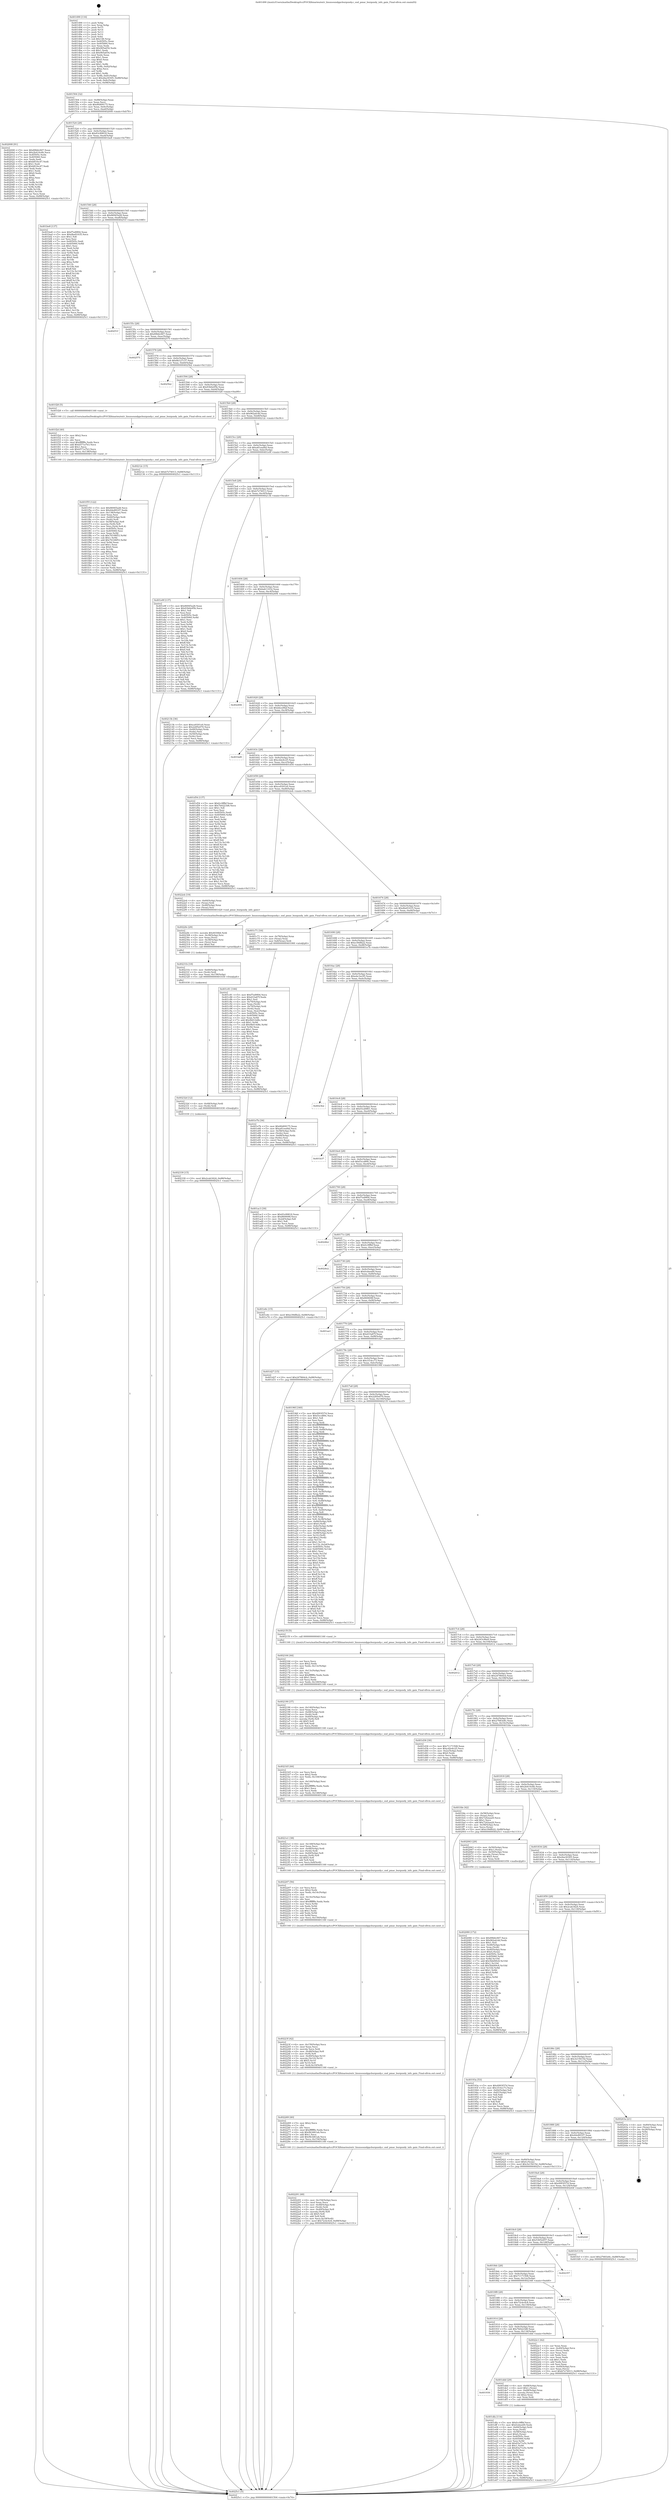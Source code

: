 digraph "0x401490" {
  label = "0x401490 (/mnt/c/Users/mathe/Desktop/tcc/POCII/binaries/extr_linuxsoundppcburgundy.c_snd_pmac_burgundy_info_gain_Final-ollvm.out::main(0))"
  labelloc = "t"
  node[shape=record]

  Entry [label="",width=0.3,height=0.3,shape=circle,fillcolor=black,style=filled]
  "0x401504" [label="{
     0x401504 [32]\l
     | [instrs]\l
     &nbsp;&nbsp;0x401504 \<+6\>: mov -0x88(%rbp),%eax\l
     &nbsp;&nbsp;0x40150a \<+2\>: mov %eax,%ecx\l
     &nbsp;&nbsp;0x40150c \<+6\>: sub $0x80d09175,%ecx\l
     &nbsp;&nbsp;0x401512 \<+6\>: mov %eax,-0x9c(%rbp)\l
     &nbsp;&nbsp;0x401518 \<+6\>: mov %ecx,-0xa0(%rbp)\l
     &nbsp;&nbsp;0x40151e \<+6\>: je 0000000000402008 \<main+0xb78\>\l
  }"]
  "0x402008" [label="{
     0x402008 [91]\l
     | [instrs]\l
     &nbsp;&nbsp;0x402008 \<+5\>: mov $0x89b6c847,%eax\l
     &nbsp;&nbsp;0x40200d \<+5\>: mov $0x2b410c6b,%ecx\l
     &nbsp;&nbsp;0x402012 \<+7\>: mov 0x40505c,%edx\l
     &nbsp;&nbsp;0x402019 \<+7\>: mov 0x405060,%esi\l
     &nbsp;&nbsp;0x402020 \<+2\>: mov %edx,%edi\l
     &nbsp;&nbsp;0x402022 \<+6\>: sub $0xb81fec47,%edi\l
     &nbsp;&nbsp;0x402028 \<+3\>: sub $0x1,%edi\l
     &nbsp;&nbsp;0x40202b \<+6\>: add $0xb81fec47,%edi\l
     &nbsp;&nbsp;0x402031 \<+3\>: imul %edi,%edx\l
     &nbsp;&nbsp;0x402034 \<+3\>: and $0x1,%edx\l
     &nbsp;&nbsp;0x402037 \<+3\>: cmp $0x0,%edx\l
     &nbsp;&nbsp;0x40203a \<+4\>: sete %r8b\l
     &nbsp;&nbsp;0x40203e \<+3\>: cmp $0xa,%esi\l
     &nbsp;&nbsp;0x402041 \<+4\>: setl %r9b\l
     &nbsp;&nbsp;0x402045 \<+3\>: mov %r8b,%r10b\l
     &nbsp;&nbsp;0x402048 \<+3\>: and %r9b,%r10b\l
     &nbsp;&nbsp;0x40204b \<+3\>: xor %r9b,%r8b\l
     &nbsp;&nbsp;0x40204e \<+3\>: or %r8b,%r10b\l
     &nbsp;&nbsp;0x402051 \<+4\>: test $0x1,%r10b\l
     &nbsp;&nbsp;0x402055 \<+3\>: cmovne %ecx,%eax\l
     &nbsp;&nbsp;0x402058 \<+6\>: mov %eax,-0x88(%rbp)\l
     &nbsp;&nbsp;0x40205e \<+5\>: jmp 00000000004025c1 \<main+0x1131\>\l
  }"]
  "0x401524" [label="{
     0x401524 [28]\l
     | [instrs]\l
     &nbsp;&nbsp;0x401524 \<+5\>: jmp 0000000000401529 \<main+0x99\>\l
     &nbsp;&nbsp;0x401529 \<+6\>: mov -0x9c(%rbp),%eax\l
     &nbsp;&nbsp;0x40152f \<+5\>: sub $0x83c89818,%eax\l
     &nbsp;&nbsp;0x401534 \<+6\>: mov %eax,-0xa4(%rbp)\l
     &nbsp;&nbsp;0x40153a \<+6\>: je 0000000000401be8 \<main+0x758\>\l
  }"]
  Exit [label="",width=0.3,height=0.3,shape=circle,fillcolor=black,style=filled,peripheries=2]
  "0x401be8" [label="{
     0x401be8 [137]\l
     | [instrs]\l
     &nbsp;&nbsp;0x401be8 \<+5\>: mov $0xf7ed9f04,%eax\l
     &nbsp;&nbsp;0x401bed \<+5\>: mov $0xdba91635,%ecx\l
     &nbsp;&nbsp;0x401bf2 \<+2\>: mov $0x1,%dl\l
     &nbsp;&nbsp;0x401bf4 \<+2\>: xor %esi,%esi\l
     &nbsp;&nbsp;0x401bf6 \<+7\>: mov 0x40505c,%edi\l
     &nbsp;&nbsp;0x401bfd \<+8\>: mov 0x405060,%r8d\l
     &nbsp;&nbsp;0x401c05 \<+3\>: sub $0x1,%esi\l
     &nbsp;&nbsp;0x401c08 \<+3\>: mov %edi,%r9d\l
     &nbsp;&nbsp;0x401c0b \<+3\>: add %esi,%r9d\l
     &nbsp;&nbsp;0x401c0e \<+4\>: imul %r9d,%edi\l
     &nbsp;&nbsp;0x401c12 \<+3\>: and $0x1,%edi\l
     &nbsp;&nbsp;0x401c15 \<+3\>: cmp $0x0,%edi\l
     &nbsp;&nbsp;0x401c18 \<+4\>: sete %r10b\l
     &nbsp;&nbsp;0x401c1c \<+4\>: cmp $0xa,%r8d\l
     &nbsp;&nbsp;0x401c20 \<+4\>: setl %r11b\l
     &nbsp;&nbsp;0x401c24 \<+3\>: mov %r10b,%bl\l
     &nbsp;&nbsp;0x401c27 \<+3\>: xor $0xff,%bl\l
     &nbsp;&nbsp;0x401c2a \<+3\>: mov %r11b,%r14b\l
     &nbsp;&nbsp;0x401c2d \<+4\>: xor $0xff,%r14b\l
     &nbsp;&nbsp;0x401c31 \<+3\>: xor $0x1,%dl\l
     &nbsp;&nbsp;0x401c34 \<+3\>: mov %bl,%r15b\l
     &nbsp;&nbsp;0x401c37 \<+4\>: and $0xff,%r15b\l
     &nbsp;&nbsp;0x401c3b \<+3\>: and %dl,%r10b\l
     &nbsp;&nbsp;0x401c3e \<+3\>: mov %r14b,%r12b\l
     &nbsp;&nbsp;0x401c41 \<+4\>: and $0xff,%r12b\l
     &nbsp;&nbsp;0x401c45 \<+3\>: and %dl,%r11b\l
     &nbsp;&nbsp;0x401c48 \<+3\>: or %r10b,%r15b\l
     &nbsp;&nbsp;0x401c4b \<+3\>: or %r11b,%r12b\l
     &nbsp;&nbsp;0x401c4e \<+3\>: xor %r12b,%r15b\l
     &nbsp;&nbsp;0x401c51 \<+3\>: or %r14b,%bl\l
     &nbsp;&nbsp;0x401c54 \<+3\>: xor $0xff,%bl\l
     &nbsp;&nbsp;0x401c57 \<+3\>: or $0x1,%dl\l
     &nbsp;&nbsp;0x401c5a \<+2\>: and %dl,%bl\l
     &nbsp;&nbsp;0x401c5c \<+3\>: or %bl,%r15b\l
     &nbsp;&nbsp;0x401c5f \<+4\>: test $0x1,%r15b\l
     &nbsp;&nbsp;0x401c63 \<+3\>: cmovne %ecx,%eax\l
     &nbsp;&nbsp;0x401c66 \<+6\>: mov %eax,-0x88(%rbp)\l
     &nbsp;&nbsp;0x401c6c \<+5\>: jmp 00000000004025c1 \<main+0x1131\>\l
  }"]
  "0x401540" [label="{
     0x401540 [28]\l
     | [instrs]\l
     &nbsp;&nbsp;0x401540 \<+5\>: jmp 0000000000401545 \<main+0xb5\>\l
     &nbsp;&nbsp;0x401545 \<+6\>: mov -0x9c(%rbp),%eax\l
     &nbsp;&nbsp;0x40154b \<+5\>: sub $0x86945a28,%eax\l
     &nbsp;&nbsp;0x401550 \<+6\>: mov %eax,-0xa8(%rbp)\l
     &nbsp;&nbsp;0x401556 \<+6\>: je 000000000040251f \<main+0x108f\>\l
  }"]
  "0x402339" [label="{
     0x402339 [15]\l
     | [instrs]\l
     &nbsp;&nbsp;0x402339 \<+10\>: movl $0x2cab3424,-0x88(%rbp)\l
     &nbsp;&nbsp;0x402343 \<+5\>: jmp 00000000004025c1 \<main+0x1131\>\l
  }"]
  "0x40251f" [label="{
     0x40251f\l
  }", style=dashed]
  "0x40155c" [label="{
     0x40155c [28]\l
     | [instrs]\l
     &nbsp;&nbsp;0x40155c \<+5\>: jmp 0000000000401561 \<main+0xd1\>\l
     &nbsp;&nbsp;0x401561 \<+6\>: mov -0x9c(%rbp),%eax\l
     &nbsp;&nbsp;0x401567 \<+5\>: sub $0x89b6c847,%eax\l
     &nbsp;&nbsp;0x40156c \<+6\>: mov %eax,-0xac(%rbp)\l
     &nbsp;&nbsp;0x401572 \<+6\>: je 0000000000402575 \<main+0x10e5\>\l
  }"]
  "0x40232d" [label="{
     0x40232d [12]\l
     | [instrs]\l
     &nbsp;&nbsp;0x40232d \<+4\>: mov -0x48(%rbp),%rdi\l
     &nbsp;&nbsp;0x402331 \<+3\>: mov (%rdi),%rdi\l
     &nbsp;&nbsp;0x402334 \<+5\>: call 0000000000401030 \<free@plt\>\l
     | [calls]\l
     &nbsp;&nbsp;0x401030 \{1\} (unknown)\l
  }"]
  "0x402575" [label="{
     0x402575\l
  }", style=dashed]
  "0x401578" [label="{
     0x401578 [28]\l
     | [instrs]\l
     &nbsp;&nbsp;0x401578 \<+5\>: jmp 000000000040157d \<main+0xed\>\l
     &nbsp;&nbsp;0x40157d \<+6\>: mov -0x9c(%rbp),%eax\l
     &nbsp;&nbsp;0x401583 \<+5\>: sub $0x8b127c37,%eax\l
     &nbsp;&nbsp;0x401588 \<+6\>: mov %eax,-0xb0(%rbp)\l
     &nbsp;&nbsp;0x40158e \<+6\>: je 00000000004025b2 \<main+0x1122\>\l
  }"]
  "0x40231b" [label="{
     0x40231b [18]\l
     | [instrs]\l
     &nbsp;&nbsp;0x40231b \<+4\>: mov -0x60(%rbp),%rdi\l
     &nbsp;&nbsp;0x40231f \<+3\>: mov (%rdi),%rdi\l
     &nbsp;&nbsp;0x402322 \<+6\>: mov %eax,-0x158(%rbp)\l
     &nbsp;&nbsp;0x402328 \<+5\>: call 0000000000401030 \<free@plt\>\l
     | [calls]\l
     &nbsp;&nbsp;0x401030 \{1\} (unknown)\l
  }"]
  "0x4025b2" [label="{
     0x4025b2\l
  }", style=dashed]
  "0x401594" [label="{
     0x401594 [28]\l
     | [instrs]\l
     &nbsp;&nbsp;0x401594 \<+5\>: jmp 0000000000401599 \<main+0x109\>\l
     &nbsp;&nbsp;0x401599 \<+6\>: mov -0x9c(%rbp),%eax\l
     &nbsp;&nbsp;0x40159f \<+5\>: sub $0x93b0e95b,%eax\l
     &nbsp;&nbsp;0x4015a4 \<+6\>: mov %eax,-0xb4(%rbp)\l
     &nbsp;&nbsp;0x4015aa \<+6\>: je 0000000000401f28 \<main+0xa98\>\l
  }"]
  "0x4022fe" [label="{
     0x4022fe [29]\l
     | [instrs]\l
     &nbsp;&nbsp;0x4022fe \<+10\>: movabs $0x4030b6,%rdi\l
     &nbsp;&nbsp;0x402308 \<+4\>: mov -0x38(%rbp),%rsi\l
     &nbsp;&nbsp;0x40230c \<+2\>: mov %eax,(%rsi)\l
     &nbsp;&nbsp;0x40230e \<+4\>: mov -0x38(%rbp),%rsi\l
     &nbsp;&nbsp;0x402312 \<+2\>: mov (%rsi),%esi\l
     &nbsp;&nbsp;0x402314 \<+2\>: mov $0x0,%al\l
     &nbsp;&nbsp;0x402316 \<+5\>: call 0000000000401040 \<printf@plt\>\l
     | [calls]\l
     &nbsp;&nbsp;0x401040 \{1\} (unknown)\l
  }"]
  "0x401f28" [label="{
     0x401f28 [5]\l
     | [instrs]\l
     &nbsp;&nbsp;0x401f28 \<+5\>: call 0000000000401160 \<next_i\>\l
     | [calls]\l
     &nbsp;&nbsp;0x401160 \{1\} (/mnt/c/Users/mathe/Desktop/tcc/POCII/binaries/extr_linuxsoundppcburgundy.c_snd_pmac_burgundy_info_gain_Final-ollvm.out::next_i)\l
  }"]
  "0x4015b0" [label="{
     0x4015b0 [28]\l
     | [instrs]\l
     &nbsp;&nbsp;0x4015b0 \<+5\>: jmp 00000000004015b5 \<main+0x125\>\l
     &nbsp;&nbsp;0x4015b5 \<+6\>: mov -0x9c(%rbp),%eax\l
     &nbsp;&nbsp;0x4015bb \<+5\>: sub $0x962afc4d,%eax\l
     &nbsp;&nbsp;0x4015c0 \<+6\>: mov %eax,-0xb8(%rbp)\l
     &nbsp;&nbsp;0x4015c6 \<+6\>: je 000000000040212c \<main+0xc9c\>\l
  }"]
  "0x402291" [label="{
     0x402291 [48]\l
     | [instrs]\l
     &nbsp;&nbsp;0x402291 \<+6\>: mov -0x154(%rbp),%ecx\l
     &nbsp;&nbsp;0x402297 \<+3\>: imul %eax,%ecx\l
     &nbsp;&nbsp;0x40229a \<+4\>: mov -0x48(%rbp),%rdi\l
     &nbsp;&nbsp;0x40229e \<+3\>: mov (%rdi),%rdi\l
     &nbsp;&nbsp;0x4022a1 \<+4\>: mov -0x40(%rbp),%r8\l
     &nbsp;&nbsp;0x4022a5 \<+3\>: movslq (%r8),%r8\l
     &nbsp;&nbsp;0x4022a8 \<+4\>: shl $0x5,%r8\l
     &nbsp;&nbsp;0x4022ac \<+3\>: add %r8,%rdi\l
     &nbsp;&nbsp;0x4022af \<+3\>: mov %ecx,0x18(%rdi)\l
     &nbsp;&nbsp;0x4022b2 \<+10\>: movl $0x72cbc4c8,-0x88(%rbp)\l
     &nbsp;&nbsp;0x4022bc \<+5\>: jmp 00000000004025c1 \<main+0x1131\>\l
  }"]
  "0x40212c" [label="{
     0x40212c [15]\l
     | [instrs]\l
     &nbsp;&nbsp;0x40212c \<+10\>: movl $0xb7e74013,-0x88(%rbp)\l
     &nbsp;&nbsp;0x402136 \<+5\>: jmp 00000000004025c1 \<main+0x1131\>\l
  }"]
  "0x4015cc" [label="{
     0x4015cc [28]\l
     | [instrs]\l
     &nbsp;&nbsp;0x4015cc \<+5\>: jmp 00000000004015d1 \<main+0x141\>\l
     &nbsp;&nbsp;0x4015d1 \<+6\>: mov -0x9c(%rbp),%eax\l
     &nbsp;&nbsp;0x4015d7 \<+5\>: sub $0xa81eed4d,%eax\l
     &nbsp;&nbsp;0x4015dc \<+6\>: mov %eax,-0xbc(%rbp)\l
     &nbsp;&nbsp;0x4015e2 \<+6\>: je 0000000000401e9f \<main+0xa0f\>\l
  }"]
  "0x402269" [label="{
     0x402269 [40]\l
     | [instrs]\l
     &nbsp;&nbsp;0x402269 \<+5\>: mov $0x2,%ecx\l
     &nbsp;&nbsp;0x40226e \<+1\>: cltd\l
     &nbsp;&nbsp;0x40226f \<+2\>: idiv %ecx\l
     &nbsp;&nbsp;0x402271 \<+6\>: imul $0xfffffffe,%edx,%ecx\l
     &nbsp;&nbsp;0x402277 \<+6\>: sub $0x9b3d61ab,%ecx\l
     &nbsp;&nbsp;0x40227d \<+3\>: add $0x1,%ecx\l
     &nbsp;&nbsp;0x402280 \<+6\>: add $0x9b3d61ab,%ecx\l
     &nbsp;&nbsp;0x402286 \<+6\>: mov %ecx,-0x154(%rbp)\l
     &nbsp;&nbsp;0x40228c \<+5\>: call 0000000000401160 \<next_i\>\l
     | [calls]\l
     &nbsp;&nbsp;0x401160 \{1\} (/mnt/c/Users/mathe/Desktop/tcc/POCII/binaries/extr_linuxsoundppcburgundy.c_snd_pmac_burgundy_info_gain_Final-ollvm.out::next_i)\l
  }"]
  "0x401e9f" [label="{
     0x401e9f [137]\l
     | [instrs]\l
     &nbsp;&nbsp;0x401e9f \<+5\>: mov $0x86945a28,%eax\l
     &nbsp;&nbsp;0x401ea4 \<+5\>: mov $0x93b0e95b,%ecx\l
     &nbsp;&nbsp;0x401ea9 \<+2\>: mov $0x1,%dl\l
     &nbsp;&nbsp;0x401eab \<+2\>: xor %esi,%esi\l
     &nbsp;&nbsp;0x401ead \<+7\>: mov 0x40505c,%edi\l
     &nbsp;&nbsp;0x401eb4 \<+8\>: mov 0x405060,%r8d\l
     &nbsp;&nbsp;0x401ebc \<+3\>: sub $0x1,%esi\l
     &nbsp;&nbsp;0x401ebf \<+3\>: mov %edi,%r9d\l
     &nbsp;&nbsp;0x401ec2 \<+3\>: add %esi,%r9d\l
     &nbsp;&nbsp;0x401ec5 \<+4\>: imul %r9d,%edi\l
     &nbsp;&nbsp;0x401ec9 \<+3\>: and $0x1,%edi\l
     &nbsp;&nbsp;0x401ecc \<+3\>: cmp $0x0,%edi\l
     &nbsp;&nbsp;0x401ecf \<+4\>: sete %r10b\l
     &nbsp;&nbsp;0x401ed3 \<+4\>: cmp $0xa,%r8d\l
     &nbsp;&nbsp;0x401ed7 \<+4\>: setl %r11b\l
     &nbsp;&nbsp;0x401edb \<+3\>: mov %r10b,%bl\l
     &nbsp;&nbsp;0x401ede \<+3\>: xor $0xff,%bl\l
     &nbsp;&nbsp;0x401ee1 \<+3\>: mov %r11b,%r14b\l
     &nbsp;&nbsp;0x401ee4 \<+4\>: xor $0xff,%r14b\l
     &nbsp;&nbsp;0x401ee8 \<+3\>: xor $0x0,%dl\l
     &nbsp;&nbsp;0x401eeb \<+3\>: mov %bl,%r15b\l
     &nbsp;&nbsp;0x401eee \<+4\>: and $0x0,%r15b\l
     &nbsp;&nbsp;0x401ef2 \<+3\>: and %dl,%r10b\l
     &nbsp;&nbsp;0x401ef5 \<+3\>: mov %r14b,%r12b\l
     &nbsp;&nbsp;0x401ef8 \<+4\>: and $0x0,%r12b\l
     &nbsp;&nbsp;0x401efc \<+3\>: and %dl,%r11b\l
     &nbsp;&nbsp;0x401eff \<+3\>: or %r10b,%r15b\l
     &nbsp;&nbsp;0x401f02 \<+3\>: or %r11b,%r12b\l
     &nbsp;&nbsp;0x401f05 \<+3\>: xor %r12b,%r15b\l
     &nbsp;&nbsp;0x401f08 \<+3\>: or %r14b,%bl\l
     &nbsp;&nbsp;0x401f0b \<+3\>: xor $0xff,%bl\l
     &nbsp;&nbsp;0x401f0e \<+3\>: or $0x0,%dl\l
     &nbsp;&nbsp;0x401f11 \<+2\>: and %dl,%bl\l
     &nbsp;&nbsp;0x401f13 \<+3\>: or %bl,%r15b\l
     &nbsp;&nbsp;0x401f16 \<+4\>: test $0x1,%r15b\l
     &nbsp;&nbsp;0x401f1a \<+3\>: cmovne %ecx,%eax\l
     &nbsp;&nbsp;0x401f1d \<+6\>: mov %eax,-0x88(%rbp)\l
     &nbsp;&nbsp;0x401f23 \<+5\>: jmp 00000000004025c1 \<main+0x1131\>\l
  }"]
  "0x4015e8" [label="{
     0x4015e8 [28]\l
     | [instrs]\l
     &nbsp;&nbsp;0x4015e8 \<+5\>: jmp 00000000004015ed \<main+0x15d\>\l
     &nbsp;&nbsp;0x4015ed \<+6\>: mov -0x9c(%rbp),%eax\l
     &nbsp;&nbsp;0x4015f3 \<+5\>: sub $0xb7e74013,%eax\l
     &nbsp;&nbsp;0x4015f8 \<+6\>: mov %eax,-0xc0(%rbp)\l
     &nbsp;&nbsp;0x4015fe \<+6\>: je 000000000040213b \<main+0xcab\>\l
  }"]
  "0x40223f" [label="{
     0x40223f [42]\l
     | [instrs]\l
     &nbsp;&nbsp;0x40223f \<+6\>: mov -0x150(%rbp),%ecx\l
     &nbsp;&nbsp;0x402245 \<+3\>: imul %eax,%ecx\l
     &nbsp;&nbsp;0x402248 \<+3\>: movslq %ecx,%rdi\l
     &nbsp;&nbsp;0x40224b \<+4\>: mov -0x48(%rbp),%r8\l
     &nbsp;&nbsp;0x40224f \<+3\>: mov (%r8),%r8\l
     &nbsp;&nbsp;0x402252 \<+4\>: mov -0x40(%rbp),%r10\l
     &nbsp;&nbsp;0x402256 \<+3\>: movslq (%r10),%r10\l
     &nbsp;&nbsp;0x402259 \<+4\>: shl $0x5,%r10\l
     &nbsp;&nbsp;0x40225d \<+3\>: add %r10,%r8\l
     &nbsp;&nbsp;0x402260 \<+4\>: mov %rdi,0x10(%r8)\l
     &nbsp;&nbsp;0x402264 \<+5\>: call 0000000000401160 \<next_i\>\l
     | [calls]\l
     &nbsp;&nbsp;0x401160 \{1\} (/mnt/c/Users/mathe/Desktop/tcc/POCII/binaries/extr_linuxsoundppcburgundy.c_snd_pmac_burgundy_info_gain_Final-ollvm.out::next_i)\l
  }"]
  "0x40213b" [label="{
     0x40213b [36]\l
     | [instrs]\l
     &nbsp;&nbsp;0x40213b \<+5\>: mov $0xce9301e0,%eax\l
     &nbsp;&nbsp;0x402140 \<+5\>: mov $0x2285e070,%ecx\l
     &nbsp;&nbsp;0x402145 \<+4\>: mov -0x40(%rbp),%rdx\l
     &nbsp;&nbsp;0x402149 \<+2\>: mov (%rdx),%esi\l
     &nbsp;&nbsp;0x40214b \<+4\>: mov -0x50(%rbp),%rdx\l
     &nbsp;&nbsp;0x40214f \<+2\>: cmp (%rdx),%esi\l
     &nbsp;&nbsp;0x402151 \<+3\>: cmovl %ecx,%eax\l
     &nbsp;&nbsp;0x402154 \<+6\>: mov %eax,-0x88(%rbp)\l
     &nbsp;&nbsp;0x40215a \<+5\>: jmp 00000000004025c1 \<main+0x1131\>\l
  }"]
  "0x401604" [label="{
     0x401604 [28]\l
     | [instrs]\l
     &nbsp;&nbsp;0x401604 \<+5\>: jmp 0000000000401609 \<main+0x179\>\l
     &nbsp;&nbsp;0x401609 \<+6\>: mov -0x9c(%rbp),%eax\l
     &nbsp;&nbsp;0x40160f \<+5\>: sub $0xbab11032,%eax\l
     &nbsp;&nbsp;0x401614 \<+6\>: mov %eax,-0xc4(%rbp)\l
     &nbsp;&nbsp;0x40161a \<+6\>: je 0000000000402494 \<main+0x1004\>\l
  }"]
  "0x402207" [label="{
     0x402207 [56]\l
     | [instrs]\l
     &nbsp;&nbsp;0x402207 \<+2\>: xor %ecx,%ecx\l
     &nbsp;&nbsp;0x402209 \<+5\>: mov $0x2,%edx\l
     &nbsp;&nbsp;0x40220e \<+6\>: mov %edx,-0x14c(%rbp)\l
     &nbsp;&nbsp;0x402214 \<+1\>: cltd\l
     &nbsp;&nbsp;0x402215 \<+6\>: mov -0x14c(%rbp),%esi\l
     &nbsp;&nbsp;0x40221b \<+2\>: idiv %esi\l
     &nbsp;&nbsp;0x40221d \<+6\>: imul $0xfffffffe,%edx,%edx\l
     &nbsp;&nbsp;0x402223 \<+3\>: mov %ecx,%r9d\l
     &nbsp;&nbsp;0x402226 \<+3\>: sub %edx,%r9d\l
     &nbsp;&nbsp;0x402229 \<+2\>: mov %ecx,%edx\l
     &nbsp;&nbsp;0x40222b \<+3\>: sub $0x1,%edx\l
     &nbsp;&nbsp;0x40222e \<+3\>: add %edx,%r9d\l
     &nbsp;&nbsp;0x402231 \<+3\>: sub %r9d,%ecx\l
     &nbsp;&nbsp;0x402234 \<+6\>: mov %ecx,-0x150(%rbp)\l
     &nbsp;&nbsp;0x40223a \<+5\>: call 0000000000401160 \<next_i\>\l
     | [calls]\l
     &nbsp;&nbsp;0x401160 \{1\} (/mnt/c/Users/mathe/Desktop/tcc/POCII/binaries/extr_linuxsoundppcburgundy.c_snd_pmac_burgundy_info_gain_Final-ollvm.out::next_i)\l
  }"]
  "0x402494" [label="{
     0x402494\l
  }", style=dashed]
  "0x401620" [label="{
     0x401620 [28]\l
     | [instrs]\l
     &nbsp;&nbsp;0x401620 \<+5\>: jmp 0000000000401625 \<main+0x195\>\l
     &nbsp;&nbsp;0x401625 \<+6\>: mov -0x9c(%rbp),%eax\l
     &nbsp;&nbsp;0x40162b \<+5\>: sub $0xbbce9faf,%eax\l
     &nbsp;&nbsp;0x401630 \<+6\>: mov %eax,-0xc8(%rbp)\l
     &nbsp;&nbsp;0x401636 \<+6\>: je 0000000000401bd9 \<main+0x749\>\l
  }"]
  "0x4021e1" [label="{
     0x4021e1 [38]\l
     | [instrs]\l
     &nbsp;&nbsp;0x4021e1 \<+6\>: mov -0x148(%rbp),%ecx\l
     &nbsp;&nbsp;0x4021e7 \<+3\>: imul %eax,%ecx\l
     &nbsp;&nbsp;0x4021ea \<+4\>: mov -0x48(%rbp),%rdi\l
     &nbsp;&nbsp;0x4021ee \<+3\>: mov (%rdi),%rdi\l
     &nbsp;&nbsp;0x4021f1 \<+4\>: mov -0x40(%rbp),%r8\l
     &nbsp;&nbsp;0x4021f5 \<+3\>: movslq (%r8),%r8\l
     &nbsp;&nbsp;0x4021f8 \<+4\>: shl $0x5,%r8\l
     &nbsp;&nbsp;0x4021fc \<+3\>: add %r8,%rdi\l
     &nbsp;&nbsp;0x4021ff \<+3\>: mov %ecx,0x8(%rdi)\l
     &nbsp;&nbsp;0x402202 \<+5\>: call 0000000000401160 \<next_i\>\l
     | [calls]\l
     &nbsp;&nbsp;0x401160 \{1\} (/mnt/c/Users/mathe/Desktop/tcc/POCII/binaries/extr_linuxsoundppcburgundy.c_snd_pmac_burgundy_info_gain_Final-ollvm.out::next_i)\l
  }"]
  "0x401bd9" [label="{
     0x401bd9\l
  }", style=dashed]
  "0x40163c" [label="{
     0x40163c [28]\l
     | [instrs]\l
     &nbsp;&nbsp;0x40163c \<+5\>: jmp 0000000000401641 \<main+0x1b1\>\l
     &nbsp;&nbsp;0x401641 \<+6\>: mov -0x9c(%rbp),%eax\l
     &nbsp;&nbsp;0x401647 \<+5\>: sub $0xcd2e4c25,%eax\l
     &nbsp;&nbsp;0x40164c \<+6\>: mov %eax,-0xcc(%rbp)\l
     &nbsp;&nbsp;0x401652 \<+6\>: je 0000000000401d54 \<main+0x8c4\>\l
  }"]
  "0x4021b5" [label="{
     0x4021b5 [44]\l
     | [instrs]\l
     &nbsp;&nbsp;0x4021b5 \<+2\>: xor %ecx,%ecx\l
     &nbsp;&nbsp;0x4021b7 \<+5\>: mov $0x2,%edx\l
     &nbsp;&nbsp;0x4021bc \<+6\>: mov %edx,-0x144(%rbp)\l
     &nbsp;&nbsp;0x4021c2 \<+1\>: cltd\l
     &nbsp;&nbsp;0x4021c3 \<+6\>: mov -0x144(%rbp),%esi\l
     &nbsp;&nbsp;0x4021c9 \<+2\>: idiv %esi\l
     &nbsp;&nbsp;0x4021cb \<+6\>: imul $0xfffffffe,%edx,%edx\l
     &nbsp;&nbsp;0x4021d1 \<+3\>: sub $0x1,%ecx\l
     &nbsp;&nbsp;0x4021d4 \<+2\>: sub %ecx,%edx\l
     &nbsp;&nbsp;0x4021d6 \<+6\>: mov %edx,-0x148(%rbp)\l
     &nbsp;&nbsp;0x4021dc \<+5\>: call 0000000000401160 \<next_i\>\l
     | [calls]\l
     &nbsp;&nbsp;0x401160 \{1\} (/mnt/c/Users/mathe/Desktop/tcc/POCII/binaries/extr_linuxsoundppcburgundy.c_snd_pmac_burgundy_info_gain_Final-ollvm.out::next_i)\l
  }"]
  "0x401d54" [label="{
     0x401d54 [137]\l
     | [instrs]\l
     &nbsp;&nbsp;0x401d54 \<+5\>: mov $0xfcc9ffbf,%eax\l
     &nbsp;&nbsp;0x401d59 \<+5\>: mov $0x7b0223d8,%ecx\l
     &nbsp;&nbsp;0x401d5e \<+2\>: mov $0x1,%dl\l
     &nbsp;&nbsp;0x401d60 \<+2\>: xor %esi,%esi\l
     &nbsp;&nbsp;0x401d62 \<+7\>: mov 0x40505c,%edi\l
     &nbsp;&nbsp;0x401d69 \<+8\>: mov 0x405060,%r8d\l
     &nbsp;&nbsp;0x401d71 \<+3\>: sub $0x1,%esi\l
     &nbsp;&nbsp;0x401d74 \<+3\>: mov %edi,%r9d\l
     &nbsp;&nbsp;0x401d77 \<+3\>: add %esi,%r9d\l
     &nbsp;&nbsp;0x401d7a \<+4\>: imul %r9d,%edi\l
     &nbsp;&nbsp;0x401d7e \<+3\>: and $0x1,%edi\l
     &nbsp;&nbsp;0x401d81 \<+3\>: cmp $0x0,%edi\l
     &nbsp;&nbsp;0x401d84 \<+4\>: sete %r10b\l
     &nbsp;&nbsp;0x401d88 \<+4\>: cmp $0xa,%r8d\l
     &nbsp;&nbsp;0x401d8c \<+4\>: setl %r11b\l
     &nbsp;&nbsp;0x401d90 \<+3\>: mov %r10b,%bl\l
     &nbsp;&nbsp;0x401d93 \<+3\>: xor $0xff,%bl\l
     &nbsp;&nbsp;0x401d96 \<+3\>: mov %r11b,%r14b\l
     &nbsp;&nbsp;0x401d99 \<+4\>: xor $0xff,%r14b\l
     &nbsp;&nbsp;0x401d9d \<+3\>: xor $0x0,%dl\l
     &nbsp;&nbsp;0x401da0 \<+3\>: mov %bl,%r15b\l
     &nbsp;&nbsp;0x401da3 \<+4\>: and $0x0,%r15b\l
     &nbsp;&nbsp;0x401da7 \<+3\>: and %dl,%r10b\l
     &nbsp;&nbsp;0x401daa \<+3\>: mov %r14b,%r12b\l
     &nbsp;&nbsp;0x401dad \<+4\>: and $0x0,%r12b\l
     &nbsp;&nbsp;0x401db1 \<+3\>: and %dl,%r11b\l
     &nbsp;&nbsp;0x401db4 \<+3\>: or %r10b,%r15b\l
     &nbsp;&nbsp;0x401db7 \<+3\>: or %r11b,%r12b\l
     &nbsp;&nbsp;0x401dba \<+3\>: xor %r12b,%r15b\l
     &nbsp;&nbsp;0x401dbd \<+3\>: or %r14b,%bl\l
     &nbsp;&nbsp;0x401dc0 \<+3\>: xor $0xff,%bl\l
     &nbsp;&nbsp;0x401dc3 \<+3\>: or $0x0,%dl\l
     &nbsp;&nbsp;0x401dc6 \<+2\>: and %dl,%bl\l
     &nbsp;&nbsp;0x401dc8 \<+3\>: or %bl,%r15b\l
     &nbsp;&nbsp;0x401dcb \<+4\>: test $0x1,%r15b\l
     &nbsp;&nbsp;0x401dcf \<+3\>: cmovne %ecx,%eax\l
     &nbsp;&nbsp;0x401dd2 \<+6\>: mov %eax,-0x88(%rbp)\l
     &nbsp;&nbsp;0x401dd8 \<+5\>: jmp 00000000004025c1 \<main+0x1131\>\l
  }"]
  "0x401658" [label="{
     0x401658 [28]\l
     | [instrs]\l
     &nbsp;&nbsp;0x401658 \<+5\>: jmp 000000000040165d \<main+0x1cd\>\l
     &nbsp;&nbsp;0x40165d \<+6\>: mov -0x9c(%rbp),%eax\l
     &nbsp;&nbsp;0x401663 \<+5\>: sub $0xce9301e0,%eax\l
     &nbsp;&nbsp;0x401668 \<+6\>: mov %eax,-0xd0(%rbp)\l
     &nbsp;&nbsp;0x40166e \<+6\>: je 00000000004022eb \<main+0xe5b\>\l
  }"]
  "0x402190" [label="{
     0x402190 [37]\l
     | [instrs]\l
     &nbsp;&nbsp;0x402190 \<+6\>: mov -0x140(%rbp),%ecx\l
     &nbsp;&nbsp;0x402196 \<+3\>: imul %eax,%ecx\l
     &nbsp;&nbsp;0x402199 \<+4\>: mov -0x48(%rbp),%rdi\l
     &nbsp;&nbsp;0x40219d \<+3\>: mov (%rdi),%rdi\l
     &nbsp;&nbsp;0x4021a0 \<+4\>: mov -0x40(%rbp),%r8\l
     &nbsp;&nbsp;0x4021a4 \<+3\>: movslq (%r8),%r8\l
     &nbsp;&nbsp;0x4021a7 \<+4\>: shl $0x5,%r8\l
     &nbsp;&nbsp;0x4021ab \<+3\>: add %r8,%rdi\l
     &nbsp;&nbsp;0x4021ae \<+2\>: mov %ecx,(%rdi)\l
     &nbsp;&nbsp;0x4021b0 \<+5\>: call 0000000000401160 \<next_i\>\l
     | [calls]\l
     &nbsp;&nbsp;0x401160 \{1\} (/mnt/c/Users/mathe/Desktop/tcc/POCII/binaries/extr_linuxsoundppcburgundy.c_snd_pmac_burgundy_info_gain_Final-ollvm.out::next_i)\l
  }"]
  "0x4022eb" [label="{
     0x4022eb [19]\l
     | [instrs]\l
     &nbsp;&nbsp;0x4022eb \<+4\>: mov -0x60(%rbp),%rax\l
     &nbsp;&nbsp;0x4022ef \<+3\>: mov (%rax),%rdi\l
     &nbsp;&nbsp;0x4022f2 \<+4\>: mov -0x48(%rbp),%rax\l
     &nbsp;&nbsp;0x4022f6 \<+3\>: mov (%rax),%rsi\l
     &nbsp;&nbsp;0x4022f9 \<+5\>: call 0000000000401420 \<snd_pmac_burgundy_info_gain\>\l
     | [calls]\l
     &nbsp;&nbsp;0x401420 \{1\} (/mnt/c/Users/mathe/Desktop/tcc/POCII/binaries/extr_linuxsoundppcburgundy.c_snd_pmac_burgundy_info_gain_Final-ollvm.out::snd_pmac_burgundy_info_gain)\l
  }"]
  "0x401674" [label="{
     0x401674 [28]\l
     | [instrs]\l
     &nbsp;&nbsp;0x401674 \<+5\>: jmp 0000000000401679 \<main+0x1e9\>\l
     &nbsp;&nbsp;0x401679 \<+6\>: mov -0x9c(%rbp),%eax\l
     &nbsp;&nbsp;0x40167f \<+5\>: sub $0xdba91635,%eax\l
     &nbsp;&nbsp;0x401684 \<+6\>: mov %eax,-0xd4(%rbp)\l
     &nbsp;&nbsp;0x40168a \<+6\>: je 0000000000401c71 \<main+0x7e1\>\l
  }"]
  "0x402164" [label="{
     0x402164 [44]\l
     | [instrs]\l
     &nbsp;&nbsp;0x402164 \<+2\>: xor %ecx,%ecx\l
     &nbsp;&nbsp;0x402166 \<+5\>: mov $0x2,%edx\l
     &nbsp;&nbsp;0x40216b \<+6\>: mov %edx,-0x13c(%rbp)\l
     &nbsp;&nbsp;0x402171 \<+1\>: cltd\l
     &nbsp;&nbsp;0x402172 \<+6\>: mov -0x13c(%rbp),%esi\l
     &nbsp;&nbsp;0x402178 \<+2\>: idiv %esi\l
     &nbsp;&nbsp;0x40217a \<+6\>: imul $0xfffffffe,%edx,%edx\l
     &nbsp;&nbsp;0x402180 \<+3\>: sub $0x1,%ecx\l
     &nbsp;&nbsp;0x402183 \<+2\>: sub %ecx,%edx\l
     &nbsp;&nbsp;0x402185 \<+6\>: mov %edx,-0x140(%rbp)\l
     &nbsp;&nbsp;0x40218b \<+5\>: call 0000000000401160 \<next_i\>\l
     | [calls]\l
     &nbsp;&nbsp;0x401160 \{1\} (/mnt/c/Users/mathe/Desktop/tcc/POCII/binaries/extr_linuxsoundppcburgundy.c_snd_pmac_burgundy_info_gain_Final-ollvm.out::next_i)\l
  }"]
  "0x401c71" [label="{
     0x401c71 [16]\l
     | [instrs]\l
     &nbsp;&nbsp;0x401c71 \<+4\>: mov -0x78(%rbp),%rax\l
     &nbsp;&nbsp;0x401c75 \<+3\>: mov (%rax),%rax\l
     &nbsp;&nbsp;0x401c78 \<+4\>: mov 0x8(%rax),%rdi\l
     &nbsp;&nbsp;0x401c7c \<+5\>: call 0000000000401060 \<atoi@plt\>\l
     | [calls]\l
     &nbsp;&nbsp;0x401060 \{1\} (unknown)\l
  }"]
  "0x401690" [label="{
     0x401690 [28]\l
     | [instrs]\l
     &nbsp;&nbsp;0x401690 \<+5\>: jmp 0000000000401695 \<main+0x205\>\l
     &nbsp;&nbsp;0x401695 \<+6\>: mov -0x9c(%rbp),%eax\l
     &nbsp;&nbsp;0x40169b \<+5\>: sub $0xe39dfb22,%eax\l
     &nbsp;&nbsp;0x4016a0 \<+6\>: mov %eax,-0xd8(%rbp)\l
     &nbsp;&nbsp;0x4016a6 \<+6\>: je 0000000000401e7b \<main+0x9eb\>\l
  }"]
  "0x402080" [label="{
     0x402080 [172]\l
     | [instrs]\l
     &nbsp;&nbsp;0x402080 \<+5\>: mov $0x89b6c847,%ecx\l
     &nbsp;&nbsp;0x402085 \<+5\>: mov $0x962afc4d,%edx\l
     &nbsp;&nbsp;0x40208a \<+3\>: mov $0x1,%sil\l
     &nbsp;&nbsp;0x40208d \<+4\>: mov -0x48(%rbp),%rdi\l
     &nbsp;&nbsp;0x402091 \<+3\>: mov %rax,(%rdi)\l
     &nbsp;&nbsp;0x402094 \<+4\>: mov -0x40(%rbp),%rax\l
     &nbsp;&nbsp;0x402098 \<+6\>: movl $0x0,(%rax)\l
     &nbsp;&nbsp;0x40209e \<+8\>: mov 0x40505c,%r8d\l
     &nbsp;&nbsp;0x4020a6 \<+8\>: mov 0x405060,%r9d\l
     &nbsp;&nbsp;0x4020ae \<+3\>: mov %r8d,%r10d\l
     &nbsp;&nbsp;0x4020b1 \<+7\>: add $0x5bbf49c8,%r10d\l
     &nbsp;&nbsp;0x4020b8 \<+4\>: sub $0x1,%r10d\l
     &nbsp;&nbsp;0x4020bc \<+7\>: sub $0x5bbf49c8,%r10d\l
     &nbsp;&nbsp;0x4020c3 \<+4\>: imul %r10d,%r8d\l
     &nbsp;&nbsp;0x4020c7 \<+4\>: and $0x1,%r8d\l
     &nbsp;&nbsp;0x4020cb \<+4\>: cmp $0x0,%r8d\l
     &nbsp;&nbsp;0x4020cf \<+4\>: sete %r11b\l
     &nbsp;&nbsp;0x4020d3 \<+4\>: cmp $0xa,%r9d\l
     &nbsp;&nbsp;0x4020d7 \<+3\>: setl %bl\l
     &nbsp;&nbsp;0x4020da \<+3\>: mov %r11b,%r14b\l
     &nbsp;&nbsp;0x4020dd \<+4\>: xor $0xff,%r14b\l
     &nbsp;&nbsp;0x4020e1 \<+3\>: mov %bl,%r15b\l
     &nbsp;&nbsp;0x4020e4 \<+4\>: xor $0xff,%r15b\l
     &nbsp;&nbsp;0x4020e8 \<+4\>: xor $0x1,%sil\l
     &nbsp;&nbsp;0x4020ec \<+3\>: mov %r14b,%r12b\l
     &nbsp;&nbsp;0x4020ef \<+4\>: and $0xff,%r12b\l
     &nbsp;&nbsp;0x4020f3 \<+3\>: and %sil,%r11b\l
     &nbsp;&nbsp;0x4020f6 \<+3\>: mov %r15b,%r13b\l
     &nbsp;&nbsp;0x4020f9 \<+4\>: and $0xff,%r13b\l
     &nbsp;&nbsp;0x4020fd \<+3\>: and %sil,%bl\l
     &nbsp;&nbsp;0x402100 \<+3\>: or %r11b,%r12b\l
     &nbsp;&nbsp;0x402103 \<+3\>: or %bl,%r13b\l
     &nbsp;&nbsp;0x402106 \<+3\>: xor %r13b,%r12b\l
     &nbsp;&nbsp;0x402109 \<+3\>: or %r15b,%r14b\l
     &nbsp;&nbsp;0x40210c \<+4\>: xor $0xff,%r14b\l
     &nbsp;&nbsp;0x402110 \<+4\>: or $0x1,%sil\l
     &nbsp;&nbsp;0x402114 \<+3\>: and %sil,%r14b\l
     &nbsp;&nbsp;0x402117 \<+3\>: or %r14b,%r12b\l
     &nbsp;&nbsp;0x40211a \<+4\>: test $0x1,%r12b\l
     &nbsp;&nbsp;0x40211e \<+3\>: cmovne %edx,%ecx\l
     &nbsp;&nbsp;0x402121 \<+6\>: mov %ecx,-0x88(%rbp)\l
     &nbsp;&nbsp;0x402127 \<+5\>: jmp 00000000004025c1 \<main+0x1131\>\l
  }"]
  "0x401e7b" [label="{
     0x401e7b [36]\l
     | [instrs]\l
     &nbsp;&nbsp;0x401e7b \<+5\>: mov $0x80d09175,%eax\l
     &nbsp;&nbsp;0x401e80 \<+5\>: mov $0xa81eed4d,%ecx\l
     &nbsp;&nbsp;0x401e85 \<+4\>: mov -0x58(%rbp),%rdx\l
     &nbsp;&nbsp;0x401e89 \<+2\>: mov (%rdx),%esi\l
     &nbsp;&nbsp;0x401e8b \<+4\>: mov -0x68(%rbp),%rdx\l
     &nbsp;&nbsp;0x401e8f \<+2\>: cmp (%rdx),%esi\l
     &nbsp;&nbsp;0x401e91 \<+3\>: cmovl %ecx,%eax\l
     &nbsp;&nbsp;0x401e94 \<+6\>: mov %eax,-0x88(%rbp)\l
     &nbsp;&nbsp;0x401e9a \<+5\>: jmp 00000000004025c1 \<main+0x1131\>\l
  }"]
  "0x4016ac" [label="{
     0x4016ac [28]\l
     | [instrs]\l
     &nbsp;&nbsp;0x4016ac \<+5\>: jmp 00000000004016b1 \<main+0x221\>\l
     &nbsp;&nbsp;0x4016b1 \<+6\>: mov -0x9c(%rbp),%eax\l
     &nbsp;&nbsp;0x4016b7 \<+5\>: sub $0xebc3ec95,%eax\l
     &nbsp;&nbsp;0x4016bc \<+6\>: mov %eax,-0xdc(%rbp)\l
     &nbsp;&nbsp;0x4016c2 \<+6\>: je 00000000004023b2 \<main+0xf22\>\l
  }"]
  "0x401f55" [label="{
     0x401f55 [122]\l
     | [instrs]\l
     &nbsp;&nbsp;0x401f55 \<+5\>: mov $0x86945a28,%ecx\l
     &nbsp;&nbsp;0x401f5a \<+5\>: mov $0x44e89107,%edx\l
     &nbsp;&nbsp;0x401f5f \<+6\>: mov -0x138(%rbp),%esi\l
     &nbsp;&nbsp;0x401f65 \<+3\>: imul %eax,%esi\l
     &nbsp;&nbsp;0x401f68 \<+4\>: mov -0x60(%rbp),%rdi\l
     &nbsp;&nbsp;0x401f6c \<+3\>: mov (%rdi),%rdi\l
     &nbsp;&nbsp;0x401f6f \<+4\>: mov -0x58(%rbp),%r8\l
     &nbsp;&nbsp;0x401f73 \<+3\>: movslq (%r8),%r8\l
     &nbsp;&nbsp;0x401f76 \<+4\>: mov %esi,(%rdi,%r8,4)\l
     &nbsp;&nbsp;0x401f7a \<+7\>: mov 0x40505c,%eax\l
     &nbsp;&nbsp;0x401f81 \<+7\>: mov 0x405060,%esi\l
     &nbsp;&nbsp;0x401f88 \<+3\>: mov %eax,%r9d\l
     &nbsp;&nbsp;0x401f8b \<+7\>: sub $0x76108f53,%r9d\l
     &nbsp;&nbsp;0x401f92 \<+4\>: sub $0x1,%r9d\l
     &nbsp;&nbsp;0x401f96 \<+7\>: add $0x76108f53,%r9d\l
     &nbsp;&nbsp;0x401f9d \<+4\>: imul %r9d,%eax\l
     &nbsp;&nbsp;0x401fa1 \<+3\>: and $0x1,%eax\l
     &nbsp;&nbsp;0x401fa4 \<+3\>: cmp $0x0,%eax\l
     &nbsp;&nbsp;0x401fa7 \<+4\>: sete %r10b\l
     &nbsp;&nbsp;0x401fab \<+3\>: cmp $0xa,%esi\l
     &nbsp;&nbsp;0x401fae \<+4\>: setl %r11b\l
     &nbsp;&nbsp;0x401fb2 \<+3\>: mov %r10b,%bl\l
     &nbsp;&nbsp;0x401fb5 \<+3\>: and %r11b,%bl\l
     &nbsp;&nbsp;0x401fb8 \<+3\>: xor %r11b,%r10b\l
     &nbsp;&nbsp;0x401fbb \<+3\>: or %r10b,%bl\l
     &nbsp;&nbsp;0x401fbe \<+3\>: test $0x1,%bl\l
     &nbsp;&nbsp;0x401fc1 \<+3\>: cmovne %edx,%ecx\l
     &nbsp;&nbsp;0x401fc4 \<+6\>: mov %ecx,-0x88(%rbp)\l
     &nbsp;&nbsp;0x401fca \<+5\>: jmp 00000000004025c1 \<main+0x1131\>\l
  }"]
  "0x4023b2" [label="{
     0x4023b2\l
  }", style=dashed]
  "0x4016c8" [label="{
     0x4016c8 [28]\l
     | [instrs]\l
     &nbsp;&nbsp;0x4016c8 \<+5\>: jmp 00000000004016cd \<main+0x23d\>\l
     &nbsp;&nbsp;0x4016cd \<+6\>: mov -0x9c(%rbp),%eax\l
     &nbsp;&nbsp;0x4016d3 \<+5\>: sub $0xf3c26861,%eax\l
     &nbsp;&nbsp;0x4016d8 \<+6\>: mov %eax,-0xe0(%rbp)\l
     &nbsp;&nbsp;0x4016de \<+6\>: je 0000000000401b37 \<main+0x6a7\>\l
  }"]
  "0x401f2d" [label="{
     0x401f2d [40]\l
     | [instrs]\l
     &nbsp;&nbsp;0x401f2d \<+5\>: mov $0x2,%ecx\l
     &nbsp;&nbsp;0x401f32 \<+1\>: cltd\l
     &nbsp;&nbsp;0x401f33 \<+2\>: idiv %ecx\l
     &nbsp;&nbsp;0x401f35 \<+6\>: imul $0xfffffffe,%edx,%ecx\l
     &nbsp;&nbsp;0x401f3b \<+6\>: add $0xb571a7b3,%ecx\l
     &nbsp;&nbsp;0x401f41 \<+3\>: add $0x1,%ecx\l
     &nbsp;&nbsp;0x401f44 \<+6\>: sub $0xb571a7b3,%ecx\l
     &nbsp;&nbsp;0x401f4a \<+6\>: mov %ecx,-0x138(%rbp)\l
     &nbsp;&nbsp;0x401f50 \<+5\>: call 0000000000401160 \<next_i\>\l
     | [calls]\l
     &nbsp;&nbsp;0x401160 \{1\} (/mnt/c/Users/mathe/Desktop/tcc/POCII/binaries/extr_linuxsoundppcburgundy.c_snd_pmac_burgundy_info_gain_Final-ollvm.out::next_i)\l
  }"]
  "0x401b37" [label="{
     0x401b37\l
  }", style=dashed]
  "0x4016e4" [label="{
     0x4016e4 [28]\l
     | [instrs]\l
     &nbsp;&nbsp;0x4016e4 \<+5\>: jmp 00000000004016e9 \<main+0x259\>\l
     &nbsp;&nbsp;0x4016e9 \<+6\>: mov -0x9c(%rbp),%eax\l
     &nbsp;&nbsp;0x4016ef \<+5\>: sub $0xf3ccd89c,%eax\l
     &nbsp;&nbsp;0x4016f4 \<+6\>: mov %eax,-0xe4(%rbp)\l
     &nbsp;&nbsp;0x4016fa \<+6\>: je 0000000000401ac3 \<main+0x633\>\l
  }"]
  "0x401dfa" [label="{
     0x401dfa [114]\l
     | [instrs]\l
     &nbsp;&nbsp;0x401dfa \<+5\>: mov $0xfcc9ffbf,%ecx\l
     &nbsp;&nbsp;0x401dff \<+5\>: mov $0xfcebee69,%edx\l
     &nbsp;&nbsp;0x401e04 \<+4\>: mov -0x60(%rbp),%rdi\l
     &nbsp;&nbsp;0x401e08 \<+3\>: mov %rax,(%rdi)\l
     &nbsp;&nbsp;0x401e0b \<+4\>: mov -0x58(%rbp),%rax\l
     &nbsp;&nbsp;0x401e0f \<+6\>: movl $0x0,(%rax)\l
     &nbsp;&nbsp;0x401e15 \<+7\>: mov 0x40505c,%esi\l
     &nbsp;&nbsp;0x401e1c \<+8\>: mov 0x405060,%r8d\l
     &nbsp;&nbsp;0x401e24 \<+3\>: mov %esi,%r9d\l
     &nbsp;&nbsp;0x401e27 \<+7\>: add $0x83a71e5c,%r9d\l
     &nbsp;&nbsp;0x401e2e \<+4\>: sub $0x1,%r9d\l
     &nbsp;&nbsp;0x401e32 \<+7\>: sub $0x83a71e5c,%r9d\l
     &nbsp;&nbsp;0x401e39 \<+4\>: imul %r9d,%esi\l
     &nbsp;&nbsp;0x401e3d \<+3\>: and $0x1,%esi\l
     &nbsp;&nbsp;0x401e40 \<+3\>: cmp $0x0,%esi\l
     &nbsp;&nbsp;0x401e43 \<+4\>: sete %r10b\l
     &nbsp;&nbsp;0x401e47 \<+4\>: cmp $0xa,%r8d\l
     &nbsp;&nbsp;0x401e4b \<+4\>: setl %r11b\l
     &nbsp;&nbsp;0x401e4f \<+3\>: mov %r10b,%bl\l
     &nbsp;&nbsp;0x401e52 \<+3\>: and %r11b,%bl\l
     &nbsp;&nbsp;0x401e55 \<+3\>: xor %r11b,%r10b\l
     &nbsp;&nbsp;0x401e58 \<+3\>: or %r10b,%bl\l
     &nbsp;&nbsp;0x401e5b \<+3\>: test $0x1,%bl\l
     &nbsp;&nbsp;0x401e5e \<+3\>: cmovne %edx,%ecx\l
     &nbsp;&nbsp;0x401e61 \<+6\>: mov %ecx,-0x88(%rbp)\l
     &nbsp;&nbsp;0x401e67 \<+5\>: jmp 00000000004025c1 \<main+0x1131\>\l
  }"]
  "0x401ac3" [label="{
     0x401ac3 [30]\l
     | [instrs]\l
     &nbsp;&nbsp;0x401ac3 \<+5\>: mov $0x83c89818,%eax\l
     &nbsp;&nbsp;0x401ac8 \<+5\>: mov $0x860608f,%ecx\l
     &nbsp;&nbsp;0x401acd \<+3\>: mov -0x2d(%rbp),%dl\l
     &nbsp;&nbsp;0x401ad0 \<+3\>: test $0x1,%dl\l
     &nbsp;&nbsp;0x401ad3 \<+3\>: cmovne %ecx,%eax\l
     &nbsp;&nbsp;0x401ad6 \<+6\>: mov %eax,-0x88(%rbp)\l
     &nbsp;&nbsp;0x401adc \<+5\>: jmp 00000000004025c1 \<main+0x1131\>\l
  }"]
  "0x401700" [label="{
     0x401700 [28]\l
     | [instrs]\l
     &nbsp;&nbsp;0x401700 \<+5\>: jmp 0000000000401705 \<main+0x275\>\l
     &nbsp;&nbsp;0x401705 \<+6\>: mov -0x9c(%rbp),%eax\l
     &nbsp;&nbsp;0x40170b \<+5\>: sub $0xf7ed9f04,%eax\l
     &nbsp;&nbsp;0x401710 \<+6\>: mov %eax,-0xe8(%rbp)\l
     &nbsp;&nbsp;0x401716 \<+6\>: je 00000000004024b2 \<main+0x1022\>\l
  }"]
  "0x401930" [label="{
     0x401930\l
  }", style=dashed]
  "0x4024b2" [label="{
     0x4024b2\l
  }", style=dashed]
  "0x40171c" [label="{
     0x40171c [28]\l
     | [instrs]\l
     &nbsp;&nbsp;0x40171c \<+5\>: jmp 0000000000401721 \<main+0x291\>\l
     &nbsp;&nbsp;0x401721 \<+6\>: mov -0x9c(%rbp),%eax\l
     &nbsp;&nbsp;0x401727 \<+5\>: sub $0xfcc9ffbf,%eax\l
     &nbsp;&nbsp;0x40172c \<+6\>: mov %eax,-0xec(%rbp)\l
     &nbsp;&nbsp;0x401732 \<+6\>: je 00000000004024e2 \<main+0x1052\>\l
  }"]
  "0x401ddd" [label="{
     0x401ddd [29]\l
     | [instrs]\l
     &nbsp;&nbsp;0x401ddd \<+4\>: mov -0x68(%rbp),%rax\l
     &nbsp;&nbsp;0x401de1 \<+6\>: movl $0x1,(%rax)\l
     &nbsp;&nbsp;0x401de7 \<+4\>: mov -0x68(%rbp),%rax\l
     &nbsp;&nbsp;0x401deb \<+3\>: movslq (%rax),%rax\l
     &nbsp;&nbsp;0x401dee \<+4\>: shl $0x2,%rax\l
     &nbsp;&nbsp;0x401df2 \<+3\>: mov %rax,%rdi\l
     &nbsp;&nbsp;0x401df5 \<+5\>: call 0000000000401050 \<malloc@plt\>\l
     | [calls]\l
     &nbsp;&nbsp;0x401050 \{1\} (unknown)\l
  }"]
  "0x4024e2" [label="{
     0x4024e2\l
  }", style=dashed]
  "0x401738" [label="{
     0x401738 [28]\l
     | [instrs]\l
     &nbsp;&nbsp;0x401738 \<+5\>: jmp 000000000040173d \<main+0x2ad\>\l
     &nbsp;&nbsp;0x40173d \<+6\>: mov -0x9c(%rbp),%eax\l
     &nbsp;&nbsp;0x401743 \<+5\>: sub $0xfcebee69,%eax\l
     &nbsp;&nbsp;0x401748 \<+6\>: mov %eax,-0xf0(%rbp)\l
     &nbsp;&nbsp;0x40174e \<+6\>: je 0000000000401e6c \<main+0x9dc\>\l
  }"]
  "0x401914" [label="{
     0x401914 [28]\l
     | [instrs]\l
     &nbsp;&nbsp;0x401914 \<+5\>: jmp 0000000000401919 \<main+0x489\>\l
     &nbsp;&nbsp;0x401919 \<+6\>: mov -0x9c(%rbp),%eax\l
     &nbsp;&nbsp;0x40191f \<+5\>: sub $0x7b0223d8,%eax\l
     &nbsp;&nbsp;0x401924 \<+6\>: mov %eax,-0x134(%rbp)\l
     &nbsp;&nbsp;0x40192a \<+6\>: je 0000000000401ddd \<main+0x94d\>\l
  }"]
  "0x401e6c" [label="{
     0x401e6c [15]\l
     | [instrs]\l
     &nbsp;&nbsp;0x401e6c \<+10\>: movl $0xe39dfb22,-0x88(%rbp)\l
     &nbsp;&nbsp;0x401e76 \<+5\>: jmp 00000000004025c1 \<main+0x1131\>\l
  }"]
  "0x401754" [label="{
     0x401754 [28]\l
     | [instrs]\l
     &nbsp;&nbsp;0x401754 \<+5\>: jmp 0000000000401759 \<main+0x2c9\>\l
     &nbsp;&nbsp;0x401759 \<+6\>: mov -0x9c(%rbp),%eax\l
     &nbsp;&nbsp;0x40175f \<+5\>: sub $0x860608f,%eax\l
     &nbsp;&nbsp;0x401764 \<+6\>: mov %eax,-0xf4(%rbp)\l
     &nbsp;&nbsp;0x40176a \<+6\>: je 0000000000401ae1 \<main+0x651\>\l
  }"]
  "0x4022c1" [label="{
     0x4022c1 [42]\l
     | [instrs]\l
     &nbsp;&nbsp;0x4022c1 \<+2\>: xor %eax,%eax\l
     &nbsp;&nbsp;0x4022c3 \<+4\>: mov -0x40(%rbp),%rcx\l
     &nbsp;&nbsp;0x4022c7 \<+2\>: mov (%rcx),%edx\l
     &nbsp;&nbsp;0x4022c9 \<+2\>: mov %eax,%esi\l
     &nbsp;&nbsp;0x4022cb \<+2\>: sub %edx,%esi\l
     &nbsp;&nbsp;0x4022cd \<+2\>: mov %eax,%edx\l
     &nbsp;&nbsp;0x4022cf \<+3\>: sub $0x1,%edx\l
     &nbsp;&nbsp;0x4022d2 \<+2\>: add %edx,%esi\l
     &nbsp;&nbsp;0x4022d4 \<+2\>: sub %esi,%eax\l
     &nbsp;&nbsp;0x4022d6 \<+4\>: mov -0x40(%rbp),%rcx\l
     &nbsp;&nbsp;0x4022da \<+2\>: mov %eax,(%rcx)\l
     &nbsp;&nbsp;0x4022dc \<+10\>: movl $0xb7e74013,-0x88(%rbp)\l
     &nbsp;&nbsp;0x4022e6 \<+5\>: jmp 00000000004025c1 \<main+0x1131\>\l
  }"]
  "0x401ae1" [label="{
     0x401ae1\l
  }", style=dashed]
  "0x401770" [label="{
     0x401770 [28]\l
     | [instrs]\l
     &nbsp;&nbsp;0x401770 \<+5\>: jmp 0000000000401775 \<main+0x2e5\>\l
     &nbsp;&nbsp;0x401775 \<+6\>: mov -0x9c(%rbp),%eax\l
     &nbsp;&nbsp;0x40177b \<+5\>: sub $0xd33a87f,%eax\l
     &nbsp;&nbsp;0x401780 \<+6\>: mov %eax,-0xf8(%rbp)\l
     &nbsp;&nbsp;0x401786 \<+6\>: je 0000000000401d27 \<main+0x897\>\l
  }"]
  "0x4018f8" [label="{
     0x4018f8 [28]\l
     | [instrs]\l
     &nbsp;&nbsp;0x4018f8 \<+5\>: jmp 00000000004018fd \<main+0x46d\>\l
     &nbsp;&nbsp;0x4018fd \<+6\>: mov -0x9c(%rbp),%eax\l
     &nbsp;&nbsp;0x401903 \<+5\>: sub $0x72cbc4c8,%eax\l
     &nbsp;&nbsp;0x401908 \<+6\>: mov %eax,-0x130(%rbp)\l
     &nbsp;&nbsp;0x40190e \<+6\>: je 00000000004022c1 \<main+0xe31\>\l
  }"]
  "0x401d27" [label="{
     0x401d27 [15]\l
     | [instrs]\l
     &nbsp;&nbsp;0x401d27 \<+10\>: movl $0x247864cb,-0x88(%rbp)\l
     &nbsp;&nbsp;0x401d31 \<+5\>: jmp 00000000004025c1 \<main+0x1131\>\l
  }"]
  "0x40178c" [label="{
     0x40178c [28]\l
     | [instrs]\l
     &nbsp;&nbsp;0x40178c \<+5\>: jmp 0000000000401791 \<main+0x301\>\l
     &nbsp;&nbsp;0x401791 \<+6\>: mov -0x9c(%rbp),%eax\l
     &nbsp;&nbsp;0x401797 \<+5\>: sub $0x1f14cc73,%eax\l
     &nbsp;&nbsp;0x40179c \<+6\>: mov %eax,-0xfc(%rbp)\l
     &nbsp;&nbsp;0x4017a2 \<+6\>: je 000000000040196f \<main+0x4df\>\l
  }"]
  "0x402348" [label="{
     0x402348\l
  }", style=dashed]
  "0x40196f" [label="{
     0x40196f [340]\l
     | [instrs]\l
     &nbsp;&nbsp;0x40196f \<+5\>: mov $0x4993f37d,%eax\l
     &nbsp;&nbsp;0x401974 \<+5\>: mov $0xf3ccd89c,%ecx\l
     &nbsp;&nbsp;0x401979 \<+2\>: mov $0x1,%dl\l
     &nbsp;&nbsp;0x40197b \<+2\>: xor %esi,%esi\l
     &nbsp;&nbsp;0x40197d \<+3\>: mov %rsp,%rdi\l
     &nbsp;&nbsp;0x401980 \<+4\>: add $0xfffffffffffffff0,%rdi\l
     &nbsp;&nbsp;0x401984 \<+3\>: mov %rdi,%rsp\l
     &nbsp;&nbsp;0x401987 \<+4\>: mov %rdi,-0x80(%rbp)\l
     &nbsp;&nbsp;0x40198b \<+3\>: mov %rsp,%rdi\l
     &nbsp;&nbsp;0x40198e \<+4\>: add $0xfffffffffffffff0,%rdi\l
     &nbsp;&nbsp;0x401992 \<+3\>: mov %rdi,%rsp\l
     &nbsp;&nbsp;0x401995 \<+3\>: mov %rsp,%r8\l
     &nbsp;&nbsp;0x401998 \<+4\>: add $0xfffffffffffffff0,%r8\l
     &nbsp;&nbsp;0x40199c \<+3\>: mov %r8,%rsp\l
     &nbsp;&nbsp;0x40199f \<+4\>: mov %r8,-0x78(%rbp)\l
     &nbsp;&nbsp;0x4019a3 \<+3\>: mov %rsp,%r8\l
     &nbsp;&nbsp;0x4019a6 \<+4\>: add $0xfffffffffffffff0,%r8\l
     &nbsp;&nbsp;0x4019aa \<+3\>: mov %r8,%rsp\l
     &nbsp;&nbsp;0x4019ad \<+4\>: mov %r8,-0x70(%rbp)\l
     &nbsp;&nbsp;0x4019b1 \<+3\>: mov %rsp,%r8\l
     &nbsp;&nbsp;0x4019b4 \<+4\>: add $0xfffffffffffffff0,%r8\l
     &nbsp;&nbsp;0x4019b8 \<+3\>: mov %r8,%rsp\l
     &nbsp;&nbsp;0x4019bb \<+4\>: mov %r8,-0x68(%rbp)\l
     &nbsp;&nbsp;0x4019bf \<+3\>: mov %rsp,%r8\l
     &nbsp;&nbsp;0x4019c2 \<+4\>: add $0xfffffffffffffff0,%r8\l
     &nbsp;&nbsp;0x4019c6 \<+3\>: mov %r8,%rsp\l
     &nbsp;&nbsp;0x4019c9 \<+4\>: mov %r8,-0x60(%rbp)\l
     &nbsp;&nbsp;0x4019cd \<+3\>: mov %rsp,%r8\l
     &nbsp;&nbsp;0x4019d0 \<+4\>: add $0xfffffffffffffff0,%r8\l
     &nbsp;&nbsp;0x4019d4 \<+3\>: mov %r8,%rsp\l
     &nbsp;&nbsp;0x4019d7 \<+4\>: mov %r8,-0x58(%rbp)\l
     &nbsp;&nbsp;0x4019db \<+3\>: mov %rsp,%r8\l
     &nbsp;&nbsp;0x4019de \<+4\>: add $0xfffffffffffffff0,%r8\l
     &nbsp;&nbsp;0x4019e2 \<+3\>: mov %r8,%rsp\l
     &nbsp;&nbsp;0x4019e5 \<+4\>: mov %r8,-0x50(%rbp)\l
     &nbsp;&nbsp;0x4019e9 \<+3\>: mov %rsp,%r8\l
     &nbsp;&nbsp;0x4019ec \<+4\>: add $0xfffffffffffffff0,%r8\l
     &nbsp;&nbsp;0x4019f0 \<+3\>: mov %r8,%rsp\l
     &nbsp;&nbsp;0x4019f3 \<+4\>: mov %r8,-0x48(%rbp)\l
     &nbsp;&nbsp;0x4019f7 \<+3\>: mov %rsp,%r8\l
     &nbsp;&nbsp;0x4019fa \<+4\>: add $0xfffffffffffffff0,%r8\l
     &nbsp;&nbsp;0x4019fe \<+3\>: mov %r8,%rsp\l
     &nbsp;&nbsp;0x401a01 \<+4\>: mov %r8,-0x40(%rbp)\l
     &nbsp;&nbsp;0x401a05 \<+3\>: mov %rsp,%r8\l
     &nbsp;&nbsp;0x401a08 \<+4\>: add $0xfffffffffffffff0,%r8\l
     &nbsp;&nbsp;0x401a0c \<+3\>: mov %r8,%rsp\l
     &nbsp;&nbsp;0x401a0f \<+4\>: mov %r8,-0x38(%rbp)\l
     &nbsp;&nbsp;0x401a13 \<+4\>: mov -0x80(%rbp),%r8\l
     &nbsp;&nbsp;0x401a17 \<+7\>: movl $0x0,(%r8)\l
     &nbsp;&nbsp;0x401a1e \<+7\>: mov -0x8c(%rbp),%r9d\l
     &nbsp;&nbsp;0x401a25 \<+3\>: mov %r9d,(%rdi)\l
     &nbsp;&nbsp;0x401a28 \<+4\>: mov -0x78(%rbp),%r8\l
     &nbsp;&nbsp;0x401a2c \<+7\>: mov -0x98(%rbp),%r10\l
     &nbsp;&nbsp;0x401a33 \<+3\>: mov %r10,(%r8)\l
     &nbsp;&nbsp;0x401a36 \<+3\>: cmpl $0x2,(%rdi)\l
     &nbsp;&nbsp;0x401a39 \<+4\>: setne %r11b\l
     &nbsp;&nbsp;0x401a3d \<+4\>: and $0x1,%r11b\l
     &nbsp;&nbsp;0x401a41 \<+4\>: mov %r11b,-0x2d(%rbp)\l
     &nbsp;&nbsp;0x401a45 \<+7\>: mov 0x40505c,%ebx\l
     &nbsp;&nbsp;0x401a4c \<+8\>: mov 0x405060,%r14d\l
     &nbsp;&nbsp;0x401a54 \<+3\>: sub $0x1,%esi\l
     &nbsp;&nbsp;0x401a57 \<+3\>: mov %ebx,%r15d\l
     &nbsp;&nbsp;0x401a5a \<+3\>: add %esi,%r15d\l
     &nbsp;&nbsp;0x401a5d \<+4\>: imul %r15d,%ebx\l
     &nbsp;&nbsp;0x401a61 \<+3\>: and $0x1,%ebx\l
     &nbsp;&nbsp;0x401a64 \<+3\>: cmp $0x0,%ebx\l
     &nbsp;&nbsp;0x401a67 \<+4\>: sete %r11b\l
     &nbsp;&nbsp;0x401a6b \<+4\>: cmp $0xa,%r14d\l
     &nbsp;&nbsp;0x401a6f \<+4\>: setl %r12b\l
     &nbsp;&nbsp;0x401a73 \<+3\>: mov %r11b,%r13b\l
     &nbsp;&nbsp;0x401a76 \<+4\>: xor $0xff,%r13b\l
     &nbsp;&nbsp;0x401a7a \<+3\>: mov %r12b,%sil\l
     &nbsp;&nbsp;0x401a7d \<+4\>: xor $0xff,%sil\l
     &nbsp;&nbsp;0x401a81 \<+3\>: xor $0x0,%dl\l
     &nbsp;&nbsp;0x401a84 \<+3\>: mov %r13b,%dil\l
     &nbsp;&nbsp;0x401a87 \<+4\>: and $0x0,%dil\l
     &nbsp;&nbsp;0x401a8b \<+3\>: and %dl,%r11b\l
     &nbsp;&nbsp;0x401a8e \<+3\>: mov %sil,%r8b\l
     &nbsp;&nbsp;0x401a91 \<+4\>: and $0x0,%r8b\l
     &nbsp;&nbsp;0x401a95 \<+3\>: and %dl,%r12b\l
     &nbsp;&nbsp;0x401a98 \<+3\>: or %r11b,%dil\l
     &nbsp;&nbsp;0x401a9b \<+3\>: or %r12b,%r8b\l
     &nbsp;&nbsp;0x401a9e \<+3\>: xor %r8b,%dil\l
     &nbsp;&nbsp;0x401aa1 \<+3\>: or %sil,%r13b\l
     &nbsp;&nbsp;0x401aa4 \<+4\>: xor $0xff,%r13b\l
     &nbsp;&nbsp;0x401aa8 \<+3\>: or $0x0,%dl\l
     &nbsp;&nbsp;0x401aab \<+3\>: and %dl,%r13b\l
     &nbsp;&nbsp;0x401aae \<+3\>: or %r13b,%dil\l
     &nbsp;&nbsp;0x401ab1 \<+4\>: test $0x1,%dil\l
     &nbsp;&nbsp;0x401ab5 \<+3\>: cmovne %ecx,%eax\l
     &nbsp;&nbsp;0x401ab8 \<+6\>: mov %eax,-0x88(%rbp)\l
     &nbsp;&nbsp;0x401abe \<+5\>: jmp 00000000004025c1 \<main+0x1131\>\l
  }"]
  "0x4017a8" [label="{
     0x4017a8 [28]\l
     | [instrs]\l
     &nbsp;&nbsp;0x4017a8 \<+5\>: jmp 00000000004017ad \<main+0x31d\>\l
     &nbsp;&nbsp;0x4017ad \<+6\>: mov -0x9c(%rbp),%eax\l
     &nbsp;&nbsp;0x4017b3 \<+5\>: sub $0x2285e070,%eax\l
     &nbsp;&nbsp;0x4017b8 \<+6\>: mov %eax,-0x100(%rbp)\l
     &nbsp;&nbsp;0x4017be \<+6\>: je 000000000040215f \<main+0xccf\>\l
  }"]
  "0x4018dc" [label="{
     0x4018dc [28]\l
     | [instrs]\l
     &nbsp;&nbsp;0x4018dc \<+5\>: jmp 00000000004018e1 \<main+0x451\>\l
     &nbsp;&nbsp;0x4018e1 \<+6\>: mov -0x9c(%rbp),%eax\l
     &nbsp;&nbsp;0x4018e7 \<+5\>: sub $0x71171508,%eax\l
     &nbsp;&nbsp;0x4018ec \<+6\>: mov %eax,-0x12c(%rbp)\l
     &nbsp;&nbsp;0x4018f2 \<+6\>: je 0000000000402348 \<main+0xeb8\>\l
  }"]
  "0x40215f" [label="{
     0x40215f [5]\l
     | [instrs]\l
     &nbsp;&nbsp;0x40215f \<+5\>: call 0000000000401160 \<next_i\>\l
     | [calls]\l
     &nbsp;&nbsp;0x401160 \{1\} (/mnt/c/Users/mathe/Desktop/tcc/POCII/binaries/extr_linuxsoundppcburgundy.c_snd_pmac_burgundy_info_gain_Final-ollvm.out::next_i)\l
  }"]
  "0x4017c4" [label="{
     0x4017c4 [28]\l
     | [instrs]\l
     &nbsp;&nbsp;0x4017c4 \<+5\>: jmp 00000000004017c9 \<main+0x339\>\l
     &nbsp;&nbsp;0x4017c9 \<+6\>: mov -0x9c(%rbp),%eax\l
     &nbsp;&nbsp;0x4017cf \<+5\>: sub $0x243c9be0,%eax\l
     &nbsp;&nbsp;0x4017d4 \<+6\>: mov %eax,-0x104(%rbp)\l
     &nbsp;&nbsp;0x4017da \<+6\>: je 0000000000402412 \<main+0xf82\>\l
  }"]
  "0x402357" [label="{
     0x402357\l
  }", style=dashed]
  "0x402412" [label="{
     0x402412\l
  }", style=dashed]
  "0x4017e0" [label="{
     0x4017e0 [28]\l
     | [instrs]\l
     &nbsp;&nbsp;0x4017e0 \<+5\>: jmp 00000000004017e5 \<main+0x355\>\l
     &nbsp;&nbsp;0x4017e5 \<+6\>: mov -0x9c(%rbp),%eax\l
     &nbsp;&nbsp;0x4017eb \<+5\>: sub $0x247864cb,%eax\l
     &nbsp;&nbsp;0x4017f0 \<+6\>: mov %eax,-0x108(%rbp)\l
     &nbsp;&nbsp;0x4017f6 \<+6\>: je 0000000000401d36 \<main+0x8a6\>\l
  }"]
  "0x4018c0" [label="{
     0x4018c0 [28]\l
     | [instrs]\l
     &nbsp;&nbsp;0x4018c0 \<+5\>: jmp 00000000004018c5 \<main+0x435\>\l
     &nbsp;&nbsp;0x4018c5 \<+6\>: mov -0x9c(%rbp),%eax\l
     &nbsp;&nbsp;0x4018cb \<+5\>: sub $0x53652457,%eax\l
     &nbsp;&nbsp;0x4018d0 \<+6\>: mov %eax,-0x128(%rbp)\l
     &nbsp;&nbsp;0x4018d6 \<+6\>: je 0000000000402357 \<main+0xec7\>\l
  }"]
  "0x401d36" [label="{
     0x401d36 [30]\l
     | [instrs]\l
     &nbsp;&nbsp;0x401d36 \<+5\>: mov $0x71171508,%eax\l
     &nbsp;&nbsp;0x401d3b \<+5\>: mov $0xcd2e4c25,%ecx\l
     &nbsp;&nbsp;0x401d40 \<+3\>: mov -0x2c(%rbp),%edx\l
     &nbsp;&nbsp;0x401d43 \<+3\>: cmp $0x0,%edx\l
     &nbsp;&nbsp;0x401d46 \<+3\>: cmove %ecx,%eax\l
     &nbsp;&nbsp;0x401d49 \<+6\>: mov %eax,-0x88(%rbp)\l
     &nbsp;&nbsp;0x401d4f \<+5\>: jmp 00000000004025c1 \<main+0x1131\>\l
  }"]
  "0x4017fc" [label="{
     0x4017fc [28]\l
     | [instrs]\l
     &nbsp;&nbsp;0x4017fc \<+5\>: jmp 0000000000401801 \<main+0x371\>\l
     &nbsp;&nbsp;0x401801 \<+6\>: mov -0x9c(%rbp),%eax\l
     &nbsp;&nbsp;0x401807 \<+5\>: sub $0x27683e8c,%eax\l
     &nbsp;&nbsp;0x40180c \<+6\>: mov %eax,-0x10c(%rbp)\l
     &nbsp;&nbsp;0x401812 \<+6\>: je 0000000000401fde \<main+0xb4e\>\l
  }"]
  "0x40244f" [label="{
     0x40244f\l
  }", style=dashed]
  "0x401fde" [label="{
     0x401fde [42]\l
     | [instrs]\l
     &nbsp;&nbsp;0x401fde \<+4\>: mov -0x58(%rbp),%rax\l
     &nbsp;&nbsp;0x401fe2 \<+2\>: mov (%rax),%ecx\l
     &nbsp;&nbsp;0x401fe4 \<+6\>: sub $0x7242aa29,%ecx\l
     &nbsp;&nbsp;0x401fea \<+3\>: add $0x1,%ecx\l
     &nbsp;&nbsp;0x401fed \<+6\>: add $0x7242aa29,%ecx\l
     &nbsp;&nbsp;0x401ff3 \<+4\>: mov -0x58(%rbp),%rax\l
     &nbsp;&nbsp;0x401ff7 \<+2\>: mov %ecx,(%rax)\l
     &nbsp;&nbsp;0x401ff9 \<+10\>: movl $0xe39dfb22,-0x88(%rbp)\l
     &nbsp;&nbsp;0x402003 \<+5\>: jmp 00000000004025c1 \<main+0x1131\>\l
  }"]
  "0x401818" [label="{
     0x401818 [28]\l
     | [instrs]\l
     &nbsp;&nbsp;0x401818 \<+5\>: jmp 000000000040181d \<main+0x38d\>\l
     &nbsp;&nbsp;0x40181d \<+6\>: mov -0x9c(%rbp),%eax\l
     &nbsp;&nbsp;0x401823 \<+5\>: sub $0x2b410c6b,%eax\l
     &nbsp;&nbsp;0x401828 \<+6\>: mov %eax,-0x110(%rbp)\l
     &nbsp;&nbsp;0x40182e \<+6\>: je 0000000000402063 \<main+0xbd3\>\l
  }"]
  "0x4018a4" [label="{
     0x4018a4 [28]\l
     | [instrs]\l
     &nbsp;&nbsp;0x4018a4 \<+5\>: jmp 00000000004018a9 \<main+0x419\>\l
     &nbsp;&nbsp;0x4018a9 \<+6\>: mov -0x9c(%rbp),%eax\l
     &nbsp;&nbsp;0x4018af \<+5\>: sub $0x4993f37d,%eax\l
     &nbsp;&nbsp;0x4018b4 \<+6\>: mov %eax,-0x124(%rbp)\l
     &nbsp;&nbsp;0x4018ba \<+6\>: je 000000000040244f \<main+0xfbf\>\l
  }"]
  "0x402063" [label="{
     0x402063 [29]\l
     | [instrs]\l
     &nbsp;&nbsp;0x402063 \<+4\>: mov -0x50(%rbp),%rax\l
     &nbsp;&nbsp;0x402067 \<+6\>: movl $0x1,(%rax)\l
     &nbsp;&nbsp;0x40206d \<+4\>: mov -0x50(%rbp),%rax\l
     &nbsp;&nbsp;0x402071 \<+3\>: movslq (%rax),%rax\l
     &nbsp;&nbsp;0x402074 \<+4\>: shl $0x5,%rax\l
     &nbsp;&nbsp;0x402078 \<+3\>: mov %rax,%rdi\l
     &nbsp;&nbsp;0x40207b \<+5\>: call 0000000000401050 \<malloc@plt\>\l
     | [calls]\l
     &nbsp;&nbsp;0x401050 \{1\} (unknown)\l
  }"]
  "0x401834" [label="{
     0x401834 [28]\l
     | [instrs]\l
     &nbsp;&nbsp;0x401834 \<+5\>: jmp 0000000000401839 \<main+0x3a9\>\l
     &nbsp;&nbsp;0x401839 \<+6\>: mov -0x9c(%rbp),%eax\l
     &nbsp;&nbsp;0x40183f \<+5\>: sub $0x2ba30305,%eax\l
     &nbsp;&nbsp;0x401844 \<+6\>: mov %eax,-0x114(%rbp)\l
     &nbsp;&nbsp;0x40184a \<+6\>: je 000000000040193a \<main+0x4aa\>\l
  }"]
  "0x401fcf" [label="{
     0x401fcf [15]\l
     | [instrs]\l
     &nbsp;&nbsp;0x401fcf \<+10\>: movl $0x27683e8c,-0x88(%rbp)\l
     &nbsp;&nbsp;0x401fd9 \<+5\>: jmp 00000000004025c1 \<main+0x1131\>\l
  }"]
  "0x40193a" [label="{
     0x40193a [53]\l
     | [instrs]\l
     &nbsp;&nbsp;0x40193a \<+5\>: mov $0x4993f37d,%eax\l
     &nbsp;&nbsp;0x40193f \<+5\>: mov $0x1f14cc73,%ecx\l
     &nbsp;&nbsp;0x401944 \<+6\>: mov -0x82(%rbp),%dl\l
     &nbsp;&nbsp;0x40194a \<+7\>: mov -0x81(%rbp),%sil\l
     &nbsp;&nbsp;0x401951 \<+3\>: mov %dl,%dil\l
     &nbsp;&nbsp;0x401954 \<+3\>: and %sil,%dil\l
     &nbsp;&nbsp;0x401957 \<+3\>: xor %sil,%dl\l
     &nbsp;&nbsp;0x40195a \<+3\>: or %dl,%dil\l
     &nbsp;&nbsp;0x40195d \<+4\>: test $0x1,%dil\l
     &nbsp;&nbsp;0x401961 \<+3\>: cmovne %ecx,%eax\l
     &nbsp;&nbsp;0x401964 \<+6\>: mov %eax,-0x88(%rbp)\l
     &nbsp;&nbsp;0x40196a \<+5\>: jmp 00000000004025c1 \<main+0x1131\>\l
  }"]
  "0x401850" [label="{
     0x401850 [28]\l
     | [instrs]\l
     &nbsp;&nbsp;0x401850 \<+5\>: jmp 0000000000401855 \<main+0x3c5\>\l
     &nbsp;&nbsp;0x401855 \<+6\>: mov -0x9c(%rbp),%eax\l
     &nbsp;&nbsp;0x40185b \<+5\>: sub $0x2cab3424,%eax\l
     &nbsp;&nbsp;0x401860 \<+6\>: mov %eax,-0x118(%rbp)\l
     &nbsp;&nbsp;0x401866 \<+6\>: je 0000000000402421 \<main+0xf91\>\l
  }"]
  "0x4025c1" [label="{
     0x4025c1 [5]\l
     | [instrs]\l
     &nbsp;&nbsp;0x4025c1 \<+5\>: jmp 0000000000401504 \<main+0x74\>\l
  }"]
  "0x401490" [label="{
     0x401490 [116]\l
     | [instrs]\l
     &nbsp;&nbsp;0x401490 \<+1\>: push %rbp\l
     &nbsp;&nbsp;0x401491 \<+3\>: mov %rsp,%rbp\l
     &nbsp;&nbsp;0x401494 \<+2\>: push %r15\l
     &nbsp;&nbsp;0x401496 \<+2\>: push %r14\l
     &nbsp;&nbsp;0x401498 \<+2\>: push %r13\l
     &nbsp;&nbsp;0x40149a \<+2\>: push %r12\l
     &nbsp;&nbsp;0x40149c \<+1\>: push %rbx\l
     &nbsp;&nbsp;0x40149d \<+7\>: sub $0x148,%rsp\l
     &nbsp;&nbsp;0x4014a4 \<+7\>: mov 0x40505c,%eax\l
     &nbsp;&nbsp;0x4014ab \<+7\>: mov 0x405060,%ecx\l
     &nbsp;&nbsp;0x4014b2 \<+2\>: mov %eax,%edx\l
     &nbsp;&nbsp;0x4014b4 \<+6\>: add $0x965a654,%edx\l
     &nbsp;&nbsp;0x4014ba \<+3\>: sub $0x1,%edx\l
     &nbsp;&nbsp;0x4014bd \<+6\>: sub $0x965a654,%edx\l
     &nbsp;&nbsp;0x4014c3 \<+3\>: imul %edx,%eax\l
     &nbsp;&nbsp;0x4014c6 \<+3\>: and $0x1,%eax\l
     &nbsp;&nbsp;0x4014c9 \<+3\>: cmp $0x0,%eax\l
     &nbsp;&nbsp;0x4014cc \<+4\>: sete %r8b\l
     &nbsp;&nbsp;0x4014d0 \<+4\>: and $0x1,%r8b\l
     &nbsp;&nbsp;0x4014d4 \<+7\>: mov %r8b,-0x82(%rbp)\l
     &nbsp;&nbsp;0x4014db \<+3\>: cmp $0xa,%ecx\l
     &nbsp;&nbsp;0x4014de \<+4\>: setl %r8b\l
     &nbsp;&nbsp;0x4014e2 \<+4\>: and $0x1,%r8b\l
     &nbsp;&nbsp;0x4014e6 \<+7\>: mov %r8b,-0x81(%rbp)\l
     &nbsp;&nbsp;0x4014ed \<+10\>: movl $0x2ba30305,-0x88(%rbp)\l
     &nbsp;&nbsp;0x4014f7 \<+6\>: mov %edi,-0x8c(%rbp)\l
     &nbsp;&nbsp;0x4014fd \<+7\>: mov %rsi,-0x98(%rbp)\l
  }"]
  "0x401888" [label="{
     0x401888 [28]\l
     | [instrs]\l
     &nbsp;&nbsp;0x401888 \<+5\>: jmp 000000000040188d \<main+0x3fd\>\l
     &nbsp;&nbsp;0x40188d \<+6\>: mov -0x9c(%rbp),%eax\l
     &nbsp;&nbsp;0x401893 \<+5\>: sub $0x44e89107,%eax\l
     &nbsp;&nbsp;0x401898 \<+6\>: mov %eax,-0x120(%rbp)\l
     &nbsp;&nbsp;0x40189e \<+6\>: je 0000000000401fcf \<main+0xb3f\>\l
  }"]
  "0x401c81" [label="{
     0x401c81 [166]\l
     | [instrs]\l
     &nbsp;&nbsp;0x401c81 \<+5\>: mov $0xf7ed9f04,%ecx\l
     &nbsp;&nbsp;0x401c86 \<+5\>: mov $0xd33a87f,%edx\l
     &nbsp;&nbsp;0x401c8b \<+3\>: mov $0x1,%sil\l
     &nbsp;&nbsp;0x401c8e \<+4\>: mov -0x70(%rbp),%rdi\l
     &nbsp;&nbsp;0x401c92 \<+2\>: mov %eax,(%rdi)\l
     &nbsp;&nbsp;0x401c94 \<+4\>: mov -0x70(%rbp),%rdi\l
     &nbsp;&nbsp;0x401c98 \<+2\>: mov (%rdi),%eax\l
     &nbsp;&nbsp;0x401c9a \<+3\>: mov %eax,-0x2c(%rbp)\l
     &nbsp;&nbsp;0x401c9d \<+7\>: mov 0x40505c,%eax\l
     &nbsp;&nbsp;0x401ca4 \<+8\>: mov 0x405060,%r8d\l
     &nbsp;&nbsp;0x401cac \<+3\>: mov %eax,%r9d\l
     &nbsp;&nbsp;0x401caf \<+7\>: add $0x9b014d8c,%r9d\l
     &nbsp;&nbsp;0x401cb6 \<+4\>: sub $0x1,%r9d\l
     &nbsp;&nbsp;0x401cba \<+7\>: sub $0x9b014d8c,%r9d\l
     &nbsp;&nbsp;0x401cc1 \<+4\>: imul %r9d,%eax\l
     &nbsp;&nbsp;0x401cc5 \<+3\>: and $0x1,%eax\l
     &nbsp;&nbsp;0x401cc8 \<+3\>: cmp $0x0,%eax\l
     &nbsp;&nbsp;0x401ccb \<+4\>: sete %r10b\l
     &nbsp;&nbsp;0x401ccf \<+4\>: cmp $0xa,%r8d\l
     &nbsp;&nbsp;0x401cd3 \<+4\>: setl %r11b\l
     &nbsp;&nbsp;0x401cd7 \<+3\>: mov %r10b,%bl\l
     &nbsp;&nbsp;0x401cda \<+3\>: xor $0xff,%bl\l
     &nbsp;&nbsp;0x401cdd \<+3\>: mov %r11b,%r14b\l
     &nbsp;&nbsp;0x401ce0 \<+4\>: xor $0xff,%r14b\l
     &nbsp;&nbsp;0x401ce4 \<+4\>: xor $0x0,%sil\l
     &nbsp;&nbsp;0x401ce8 \<+3\>: mov %bl,%r15b\l
     &nbsp;&nbsp;0x401ceb \<+4\>: and $0x0,%r15b\l
     &nbsp;&nbsp;0x401cef \<+3\>: and %sil,%r10b\l
     &nbsp;&nbsp;0x401cf2 \<+3\>: mov %r14b,%r12b\l
     &nbsp;&nbsp;0x401cf5 \<+4\>: and $0x0,%r12b\l
     &nbsp;&nbsp;0x401cf9 \<+3\>: and %sil,%r11b\l
     &nbsp;&nbsp;0x401cfc \<+3\>: or %r10b,%r15b\l
     &nbsp;&nbsp;0x401cff \<+3\>: or %r11b,%r12b\l
     &nbsp;&nbsp;0x401d02 \<+3\>: xor %r12b,%r15b\l
     &nbsp;&nbsp;0x401d05 \<+3\>: or %r14b,%bl\l
     &nbsp;&nbsp;0x401d08 \<+3\>: xor $0xff,%bl\l
     &nbsp;&nbsp;0x401d0b \<+4\>: or $0x0,%sil\l
     &nbsp;&nbsp;0x401d0f \<+3\>: and %sil,%bl\l
     &nbsp;&nbsp;0x401d12 \<+3\>: or %bl,%r15b\l
     &nbsp;&nbsp;0x401d15 \<+4\>: test $0x1,%r15b\l
     &nbsp;&nbsp;0x401d19 \<+3\>: cmovne %edx,%ecx\l
     &nbsp;&nbsp;0x401d1c \<+6\>: mov %ecx,-0x88(%rbp)\l
     &nbsp;&nbsp;0x401d22 \<+5\>: jmp 00000000004025c1 \<main+0x1131\>\l
  }"]
  "0x40243a" [label="{
     0x40243a [21]\l
     | [instrs]\l
     &nbsp;&nbsp;0x40243a \<+4\>: mov -0x80(%rbp),%rax\l
     &nbsp;&nbsp;0x40243e \<+2\>: mov (%rax),%eax\l
     &nbsp;&nbsp;0x402440 \<+4\>: lea -0x28(%rbp),%rsp\l
     &nbsp;&nbsp;0x402444 \<+1\>: pop %rbx\l
     &nbsp;&nbsp;0x402445 \<+2\>: pop %r12\l
     &nbsp;&nbsp;0x402447 \<+2\>: pop %r13\l
     &nbsp;&nbsp;0x402449 \<+2\>: pop %r14\l
     &nbsp;&nbsp;0x40244b \<+2\>: pop %r15\l
     &nbsp;&nbsp;0x40244d \<+1\>: pop %rbp\l
     &nbsp;&nbsp;0x40244e \<+1\>: ret\l
  }"]
  "0x402421" [label="{
     0x402421 [25]\l
     | [instrs]\l
     &nbsp;&nbsp;0x402421 \<+4\>: mov -0x80(%rbp),%rax\l
     &nbsp;&nbsp;0x402425 \<+6\>: movl $0x0,(%rax)\l
     &nbsp;&nbsp;0x40242b \<+10\>: movl $0x3e15615d,-0x88(%rbp)\l
     &nbsp;&nbsp;0x402435 \<+5\>: jmp 00000000004025c1 \<main+0x1131\>\l
  }"]
  "0x40186c" [label="{
     0x40186c [28]\l
     | [instrs]\l
     &nbsp;&nbsp;0x40186c \<+5\>: jmp 0000000000401871 \<main+0x3e1\>\l
     &nbsp;&nbsp;0x401871 \<+6\>: mov -0x9c(%rbp),%eax\l
     &nbsp;&nbsp;0x401877 \<+5\>: sub $0x3e15615d,%eax\l
     &nbsp;&nbsp;0x40187c \<+6\>: mov %eax,-0x11c(%rbp)\l
     &nbsp;&nbsp;0x401882 \<+6\>: je 000000000040243a \<main+0xfaa\>\l
  }"]
  Entry -> "0x401490" [label=" 1"]
  "0x401504" -> "0x402008" [label=" 1"]
  "0x401504" -> "0x401524" [label=" 25"]
  "0x40243a" -> Exit [label=" 1"]
  "0x401524" -> "0x401be8" [label=" 1"]
  "0x401524" -> "0x401540" [label=" 24"]
  "0x402421" -> "0x4025c1" [label=" 1"]
  "0x401540" -> "0x40251f" [label=" 0"]
  "0x401540" -> "0x40155c" [label=" 24"]
  "0x402339" -> "0x4025c1" [label=" 1"]
  "0x40155c" -> "0x402575" [label=" 0"]
  "0x40155c" -> "0x401578" [label=" 24"]
  "0x40232d" -> "0x402339" [label=" 1"]
  "0x401578" -> "0x4025b2" [label=" 0"]
  "0x401578" -> "0x401594" [label=" 24"]
  "0x40231b" -> "0x40232d" [label=" 1"]
  "0x401594" -> "0x401f28" [label=" 1"]
  "0x401594" -> "0x4015b0" [label=" 23"]
  "0x4022fe" -> "0x40231b" [label=" 1"]
  "0x4015b0" -> "0x40212c" [label=" 1"]
  "0x4015b0" -> "0x4015cc" [label=" 22"]
  "0x4022eb" -> "0x4022fe" [label=" 1"]
  "0x4015cc" -> "0x401e9f" [label=" 1"]
  "0x4015cc" -> "0x4015e8" [label=" 21"]
  "0x4022c1" -> "0x4025c1" [label=" 1"]
  "0x4015e8" -> "0x40213b" [label=" 2"]
  "0x4015e8" -> "0x401604" [label=" 19"]
  "0x402291" -> "0x4025c1" [label=" 1"]
  "0x401604" -> "0x402494" [label=" 0"]
  "0x401604" -> "0x401620" [label=" 19"]
  "0x402269" -> "0x402291" [label=" 1"]
  "0x401620" -> "0x401bd9" [label=" 0"]
  "0x401620" -> "0x40163c" [label=" 19"]
  "0x40223f" -> "0x402269" [label=" 1"]
  "0x40163c" -> "0x401d54" [label=" 1"]
  "0x40163c" -> "0x401658" [label=" 18"]
  "0x402207" -> "0x40223f" [label=" 1"]
  "0x401658" -> "0x4022eb" [label=" 1"]
  "0x401658" -> "0x401674" [label=" 17"]
  "0x4021e1" -> "0x402207" [label=" 1"]
  "0x401674" -> "0x401c71" [label=" 1"]
  "0x401674" -> "0x401690" [label=" 16"]
  "0x4021b5" -> "0x4021e1" [label=" 1"]
  "0x401690" -> "0x401e7b" [label=" 2"]
  "0x401690" -> "0x4016ac" [label=" 14"]
  "0x402190" -> "0x4021b5" [label=" 1"]
  "0x4016ac" -> "0x4023b2" [label=" 0"]
  "0x4016ac" -> "0x4016c8" [label=" 14"]
  "0x402164" -> "0x402190" [label=" 1"]
  "0x4016c8" -> "0x401b37" [label=" 0"]
  "0x4016c8" -> "0x4016e4" [label=" 14"]
  "0x40215f" -> "0x402164" [label=" 1"]
  "0x4016e4" -> "0x401ac3" [label=" 1"]
  "0x4016e4" -> "0x401700" [label=" 13"]
  "0x40213b" -> "0x4025c1" [label=" 2"]
  "0x401700" -> "0x4024b2" [label=" 0"]
  "0x401700" -> "0x40171c" [label=" 13"]
  "0x40212c" -> "0x4025c1" [label=" 1"]
  "0x40171c" -> "0x4024e2" [label=" 0"]
  "0x40171c" -> "0x401738" [label=" 13"]
  "0x402080" -> "0x4025c1" [label=" 1"]
  "0x401738" -> "0x401e6c" [label=" 1"]
  "0x401738" -> "0x401754" [label=" 12"]
  "0x402008" -> "0x4025c1" [label=" 1"]
  "0x401754" -> "0x401ae1" [label=" 0"]
  "0x401754" -> "0x401770" [label=" 12"]
  "0x401fde" -> "0x4025c1" [label=" 1"]
  "0x401770" -> "0x401d27" [label=" 1"]
  "0x401770" -> "0x40178c" [label=" 11"]
  "0x401f55" -> "0x4025c1" [label=" 1"]
  "0x40178c" -> "0x40196f" [label=" 1"]
  "0x40178c" -> "0x4017a8" [label=" 10"]
  "0x401f2d" -> "0x401f55" [label=" 1"]
  "0x4017a8" -> "0x40215f" [label=" 1"]
  "0x4017a8" -> "0x4017c4" [label=" 9"]
  "0x401e9f" -> "0x4025c1" [label=" 1"]
  "0x4017c4" -> "0x402412" [label=" 0"]
  "0x4017c4" -> "0x4017e0" [label=" 9"]
  "0x401e7b" -> "0x4025c1" [label=" 2"]
  "0x4017e0" -> "0x401d36" [label=" 1"]
  "0x4017e0" -> "0x4017fc" [label=" 8"]
  "0x401dfa" -> "0x4025c1" [label=" 1"]
  "0x4017fc" -> "0x401fde" [label=" 1"]
  "0x4017fc" -> "0x401818" [label=" 7"]
  "0x401ddd" -> "0x401dfa" [label=" 1"]
  "0x401818" -> "0x402063" [label=" 1"]
  "0x401818" -> "0x401834" [label=" 6"]
  "0x401914" -> "0x401ddd" [label=" 1"]
  "0x401834" -> "0x40193a" [label=" 1"]
  "0x401834" -> "0x401850" [label=" 5"]
  "0x40193a" -> "0x4025c1" [label=" 1"]
  "0x401490" -> "0x401504" [label=" 1"]
  "0x4025c1" -> "0x401504" [label=" 25"]
  "0x402063" -> "0x402080" [label=" 1"]
  "0x40196f" -> "0x4025c1" [label=" 1"]
  "0x401ac3" -> "0x4025c1" [label=" 1"]
  "0x401be8" -> "0x4025c1" [label=" 1"]
  "0x401c71" -> "0x401c81" [label=" 1"]
  "0x401c81" -> "0x4025c1" [label=" 1"]
  "0x401d27" -> "0x4025c1" [label=" 1"]
  "0x401d36" -> "0x4025c1" [label=" 1"]
  "0x401d54" -> "0x4025c1" [label=" 1"]
  "0x4018f8" -> "0x4022c1" [label=" 1"]
  "0x401850" -> "0x402421" [label=" 1"]
  "0x401850" -> "0x40186c" [label=" 4"]
  "0x401fcf" -> "0x4025c1" [label=" 1"]
  "0x40186c" -> "0x40243a" [label=" 1"]
  "0x40186c" -> "0x401888" [label=" 3"]
  "0x4018f8" -> "0x401914" [label=" 1"]
  "0x401888" -> "0x401fcf" [label=" 1"]
  "0x401888" -> "0x4018a4" [label=" 2"]
  "0x401914" -> "0x401930" [label=" 0"]
  "0x4018a4" -> "0x40244f" [label=" 0"]
  "0x4018a4" -> "0x4018c0" [label=" 2"]
  "0x401e6c" -> "0x4025c1" [label=" 1"]
  "0x4018c0" -> "0x402357" [label=" 0"]
  "0x4018c0" -> "0x4018dc" [label=" 2"]
  "0x401f28" -> "0x401f2d" [label=" 1"]
  "0x4018dc" -> "0x402348" [label=" 0"]
  "0x4018dc" -> "0x4018f8" [label=" 2"]
}
